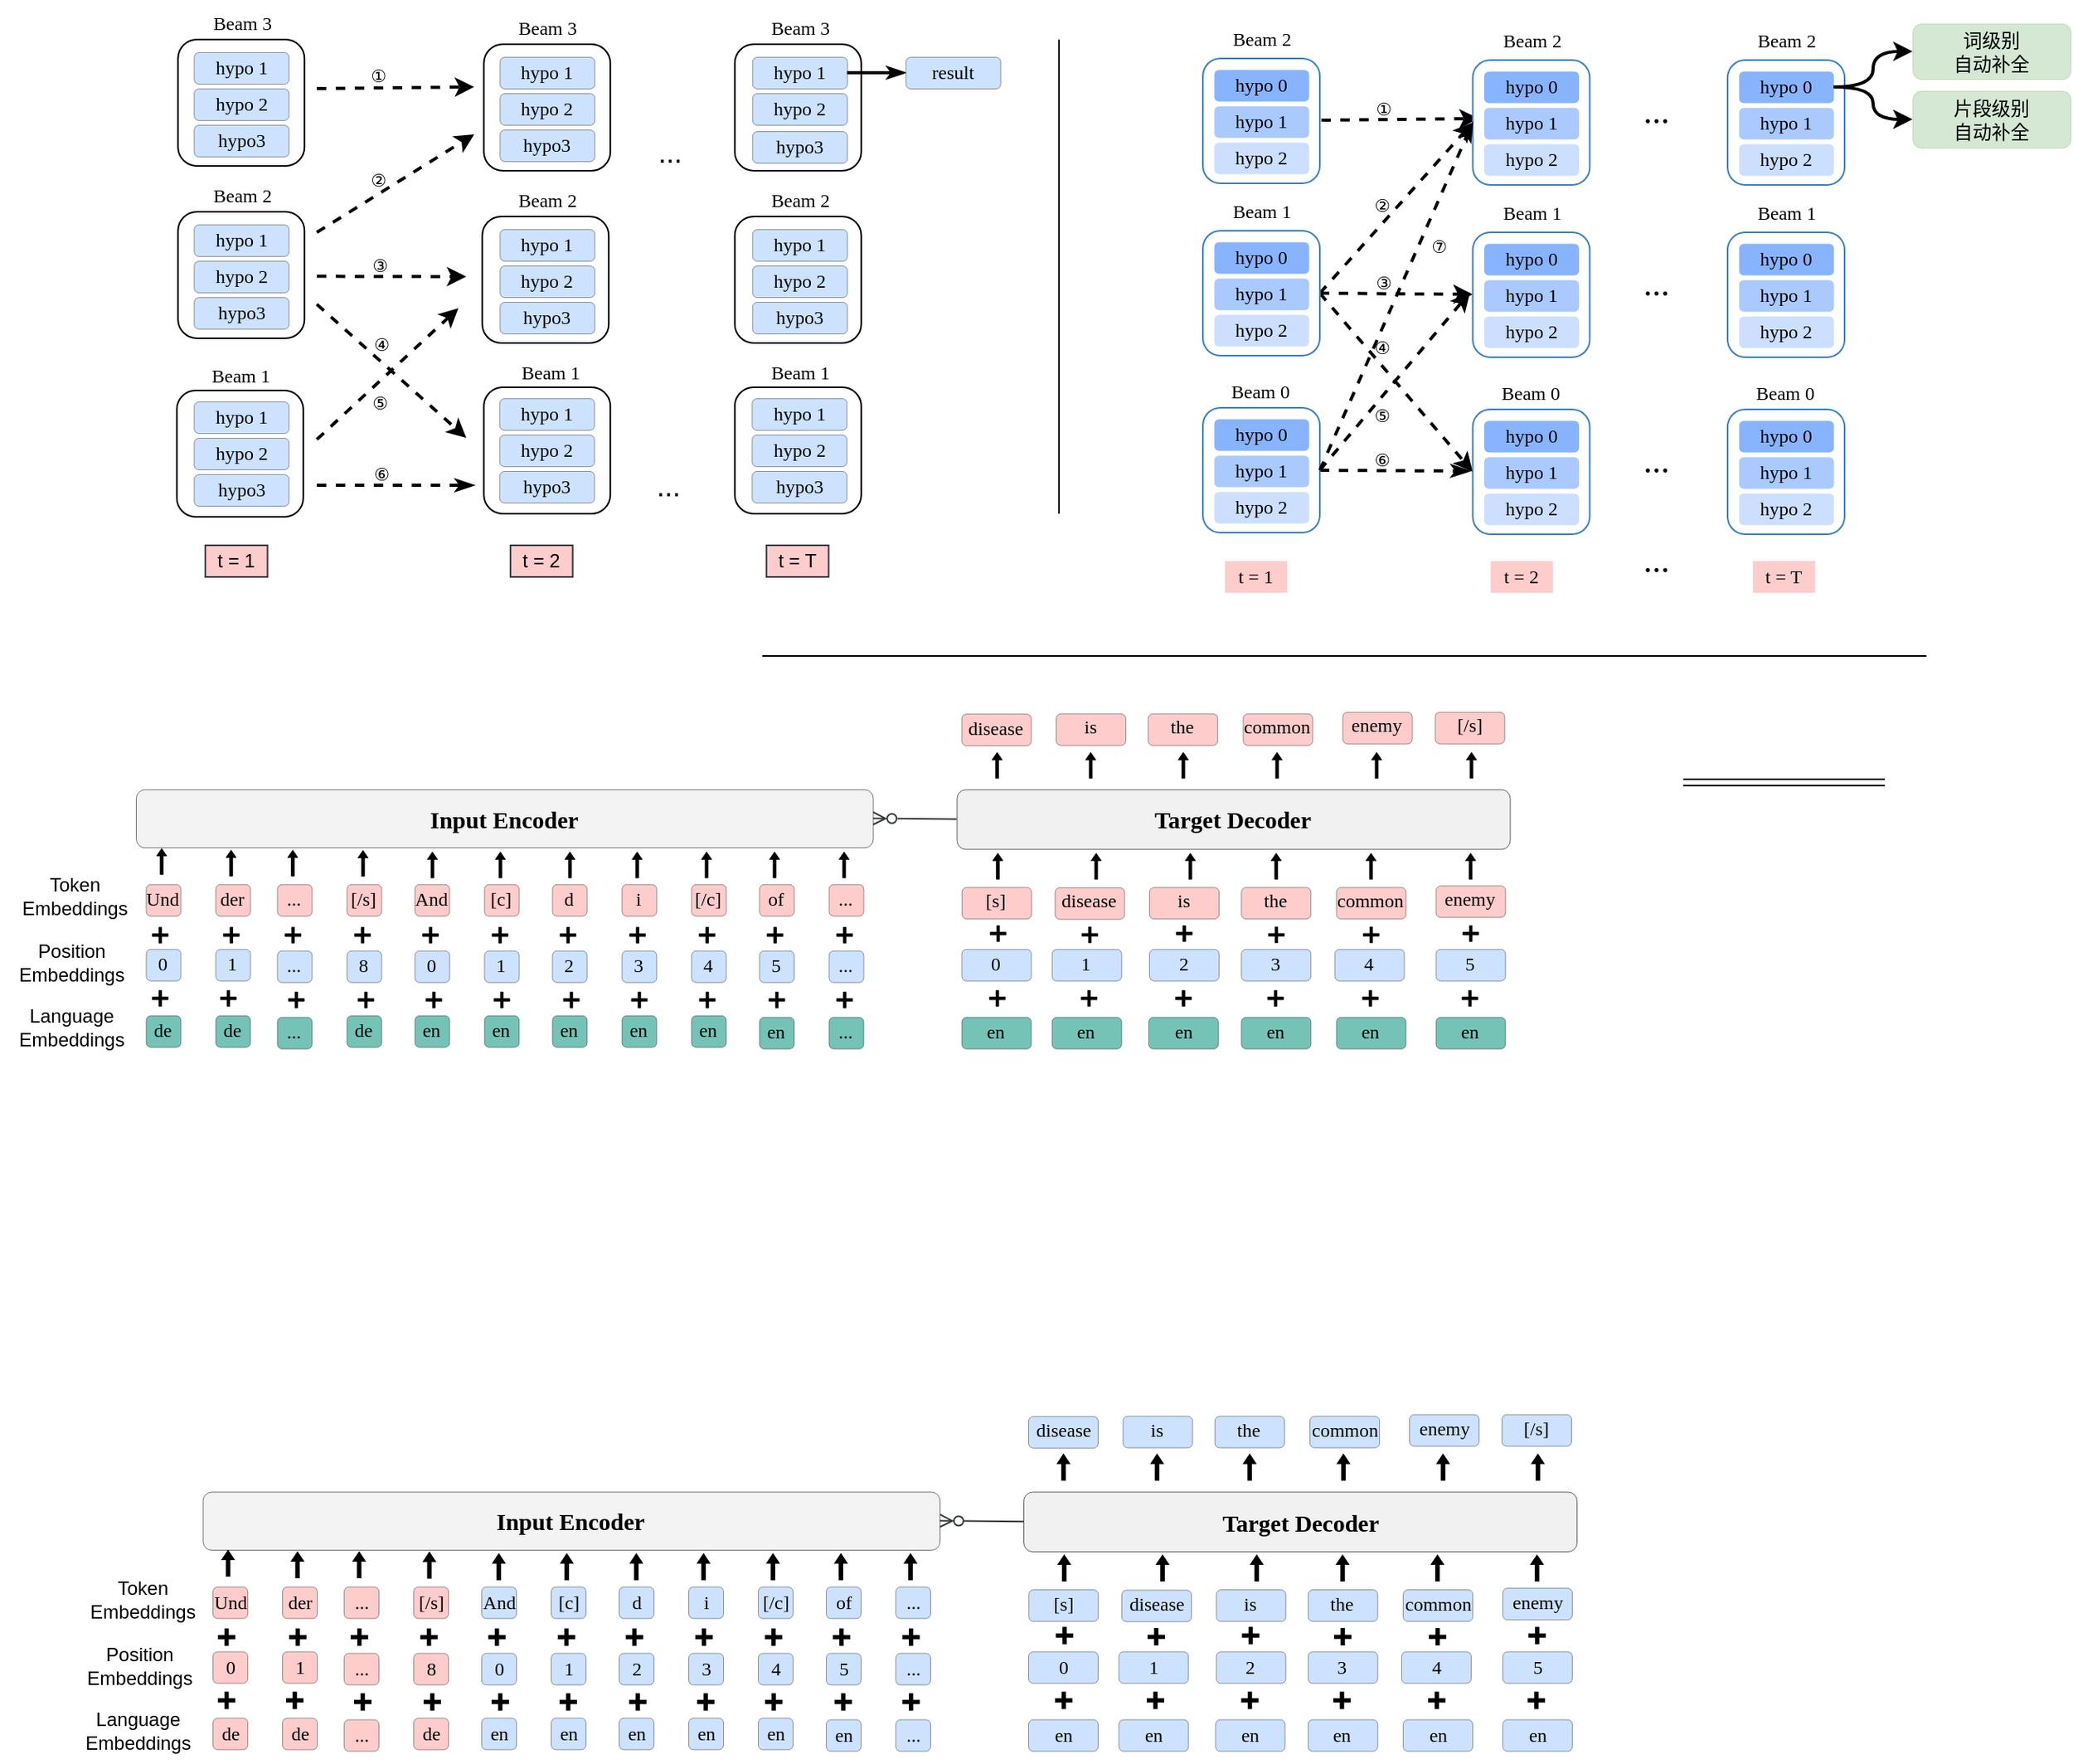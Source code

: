 <mxfile version="22.1.3" type="github">
  <diagram id="ADD6Pf1-iYHw3PYcDzVL" name="第 1 页">
    <mxGraphModel dx="2633" dy="-634" grid="1" gridSize="10" guides="1" tooltips="1" connect="1" arrows="1" fold="1" page="1" pageScale="1" pageWidth="827" pageHeight="1169" math="1" shadow="0">
      <root>
        <mxCell id="0" />
        <mxCell id="1" parent="0" />
        <mxCell id="pCGolmidNcYzlRykDUOS-10" value="" style="rounded=1;whiteSpace=wrap;html=1;" parent="1" vertex="1">
          <mxGeometry x="-1368.12" y="1522" width="80" height="80" as="geometry" />
        </mxCell>
        <mxCell id="pCGolmidNcYzlRykDUOS-9" value="" style="rounded=1;whiteSpace=wrap;html=1;" parent="1" vertex="1">
          <mxGeometry x="-1367.37" y="1409" width="80" height="80" as="geometry" />
        </mxCell>
        <mxCell id="jL-DoHjZgoJ6Cv4gA63--133" style="rounded=0;orthogonalLoop=1;jettySize=auto;html=1;entryX=1;entryY=0.5;entryDx=0;entryDy=0;fontFamily=Times New Roman;fontSize=10;fontColor=#000000;endArrow=ERzeroToMany;endFill=0;fillColor=#eeeeee;strokeColor=#36393d;exitX=0;exitY=0.5;exitDx=0;exitDy=0;" parent="1" source="jL-DoHjZgoJ6Cv4gA63--70" target="jL-DoHjZgoJ6Cv4gA63--115" edge="1">
          <mxGeometry relative="1" as="geometry">
            <mxPoint x="-987.75" y="1844.37" as="sourcePoint" />
          </mxGeometry>
        </mxCell>
        <mxCell id="lNjEDPmtAGZLamaPp14r-78" value="&lt;font style=&quot;font-size: 12px;&quot;&gt;Und&lt;/font&gt;" style="rounded=1;whiteSpace=wrap;html=1;fontFamily=Times New Roman;fontSize=2;strokeColor=#000000;rotation=0;container=0;fillColor=#FECCCB;strokeWidth=0.2;" parent="1" vertex="1">
          <mxGeometry x="-1387.75" y="1834.37" width="22" height="20" as="geometry" />
        </mxCell>
        <mxCell id="lNjEDPmtAGZLamaPp14r-79" value="&lt;font style=&quot;font-size: 12px;&quot;&gt;der&lt;/font&gt;" style="rounded=1;whiteSpace=wrap;html=1;fontFamily=Times New Roman;fontSize=2;strokeColor=#000000;rotation=0;container=0;fillColor=#FECCCB;strokeWidth=0.2;" parent="1" vertex="1">
          <mxGeometry x="-1343.75" y="1834.37" width="22" height="20" as="geometry" />
        </mxCell>
        <mxCell id="lNjEDPmtAGZLamaPp14r-81" value="&lt;font style=&quot;font-size: 12px;&quot;&gt;[/s]&lt;/font&gt;" style="rounded=1;whiteSpace=wrap;html=1;fontFamily=Times New Roman;fontSize=2;strokeColor=#000000;rotation=0;container=0;fillColor=#FECCCB;strokeWidth=0.2;" parent="1" vertex="1">
          <mxGeometry x="-1260.75" y="1834.37" width="22" height="20" as="geometry" />
        </mxCell>
        <mxCell id="lNjEDPmtAGZLamaPp14r-86" value="&lt;font style=&quot;font-size: 12px;&quot;&gt;And&lt;/font&gt;" style="rounded=1;whiteSpace=wrap;html=1;fontFamily=Times New Roman;fontSize=2;strokeColor=#000000;rotation=0;container=0;fillColor=#FECCCB;strokeWidth=0.2;" parent="1" vertex="1">
          <mxGeometry x="-1217.75" y="1834.37" width="22" height="20" as="geometry" />
        </mxCell>
        <mxCell id="lNjEDPmtAGZLamaPp14r-87" value="&lt;font style=&quot;font-size: 12px;&quot;&gt;[c]&lt;br&gt;&lt;/font&gt;" style="rounded=1;whiteSpace=wrap;html=1;fontFamily=Times New Roman;fontSize=2;strokeColor=#000000;rotation=0;container=0;fillColor=#FECCCB;strokeWidth=0.2;" parent="1" vertex="1">
          <mxGeometry x="-1173.75" y="1834.37" width="22" height="20" as="geometry" />
        </mxCell>
        <mxCell id="lNjEDPmtAGZLamaPp14r-88" value="&lt;font style=&quot;font-size: 12px;&quot;&gt;[/c]&lt;/font&gt;" style="rounded=1;whiteSpace=wrap;html=1;fontFamily=Times New Roman;fontSize=2;strokeColor=#000000;rotation=0;container=0;fillColor=#FECCCB;strokeWidth=0.2;" parent="1" vertex="1">
          <mxGeometry x="-1042.75" y="1834.37" width="22" height="20" as="geometry" />
        </mxCell>
        <mxCell id="lNjEDPmtAGZLamaPp14r-89" value="&lt;font style=&quot;font-size: 12px;&quot;&gt;d&lt;/font&gt;" style="rounded=1;whiteSpace=wrap;html=1;fontFamily=Times New Roman;fontSize=2;strokeColor=#000000;rotation=0;container=0;fillColor=#FECCCB;strokeWidth=0.2;" parent="1" vertex="1">
          <mxGeometry x="-1130.75" y="1834.37" width="22" height="20" as="geometry" />
        </mxCell>
        <mxCell id="lNjEDPmtAGZLamaPp14r-90" value="&lt;font style=&quot;font-size: 12px;&quot;&gt;i&lt;br&gt;&lt;/font&gt;" style="rounded=1;whiteSpace=wrap;html=1;fontFamily=Times New Roman;fontSize=2;strokeColor=#000000;rotation=0;container=0;fillColor=#FECCCB;strokeWidth=0.2;" parent="1" vertex="1">
          <mxGeometry x="-1086.75" y="1834.37" width="22" height="20" as="geometry" />
        </mxCell>
        <mxCell id="lNjEDPmtAGZLamaPp14r-91" value="&lt;font style=&quot;font-size: 12px;&quot;&gt;of&lt;br&gt;&lt;/font&gt;" style="rounded=1;whiteSpace=wrap;html=1;fontFamily=Times New Roman;fontSize=2;strokeColor=#000000;rotation=0;container=0;fillColor=#FECCCB;strokeWidth=0.2;" parent="1" vertex="1">
          <mxGeometry x="-999.75" y="1834.37" width="22" height="20" as="geometry" />
        </mxCell>
        <mxCell id="lNjEDPmtAGZLamaPp14r-92" value="&lt;font style=&quot;font-size: 12px;&quot;&gt;...&lt;/font&gt;" style="rounded=1;whiteSpace=wrap;html=1;fontFamily=Times New Roman;fontSize=2;strokeColor=#000000;rotation=0;container=0;fillColor=#FECCCB;strokeWidth=0.2;" parent="1" vertex="1">
          <mxGeometry x="-1304.75" y="1834.37" width="22" height="20" as="geometry" />
        </mxCell>
        <mxCell id="lNjEDPmtAGZLamaPp14r-93" value="&lt;font style=&quot;font-size: 12px;&quot;&gt;...&lt;br&gt;&lt;/font&gt;" style="rounded=1;whiteSpace=wrap;html=1;fontFamily=Times New Roman;fontSize=2;strokeColor=#000000;rotation=0;container=0;fillColor=#FECCCB;strokeWidth=0.2;" parent="1" vertex="1">
          <mxGeometry x="-955.75" y="1834.37" width="22" height="20" as="geometry" />
        </mxCell>
        <mxCell id="lNjEDPmtAGZLamaPp14r-94" value="&lt;span style=&quot;font-size: 12px;&quot;&gt;0&lt;/span&gt;" style="rounded=1;whiteSpace=wrap;html=1;fontFamily=Times New Roman;fontSize=2;strokeColor=#000000;rotation=0;container=0;fillColor=#CCE2FF;strokeWidth=0.2;" parent="1" vertex="1">
          <mxGeometry x="-1387.75" y="1875.37" width="22" height="20" as="geometry" />
        </mxCell>
        <mxCell id="lNjEDPmtAGZLamaPp14r-95" value="&lt;font style=&quot;font-size: 12px;&quot;&gt;1&lt;/font&gt;" style="rounded=1;whiteSpace=wrap;html=1;fontFamily=Times New Roman;fontSize=2;strokeColor=#000000;rotation=0;container=0;fillColor=#CCE2FF;strokeWidth=0.2;" parent="1" vertex="1">
          <mxGeometry x="-1343.75" y="1875.37" width="22" height="20" as="geometry" />
        </mxCell>
        <mxCell id="lNjEDPmtAGZLamaPp14r-97" value="&lt;font style=&quot;font-size: 12px;&quot;&gt;8&lt;/font&gt;" style="rounded=1;whiteSpace=wrap;html=1;fontFamily=Times New Roman;fontSize=2;strokeColor=#000000;rotation=0;container=0;fillColor=#CCE2FF;strokeWidth=0.2;" parent="1" vertex="1">
          <mxGeometry x="-1260.75" y="1876.37" width="22" height="20" as="geometry" />
        </mxCell>
        <mxCell id="lNjEDPmtAGZLamaPp14r-98" value="&lt;font style=&quot;font-size: 12px;&quot;&gt;0&lt;/font&gt;" style="rounded=1;whiteSpace=wrap;html=1;fontFamily=Times New Roman;fontSize=2;strokeColor=#000000;rotation=0;container=0;fillColor=#CCE2FF;strokeWidth=0.2;" parent="1" vertex="1">
          <mxGeometry x="-1217.75" y="1876.37" width="22" height="20" as="geometry" />
        </mxCell>
        <mxCell id="lNjEDPmtAGZLamaPp14r-99" value="&lt;font style=&quot;font-size: 12px;&quot;&gt;1&lt;/font&gt;" style="rounded=1;whiteSpace=wrap;html=1;fontFamily=Times New Roman;fontSize=2;strokeColor=#000000;rotation=0;container=0;fillColor=#CCE2FF;strokeWidth=0.2;" parent="1" vertex="1">
          <mxGeometry x="-1173.75" y="1876.37" width="22" height="20" as="geometry" />
        </mxCell>
        <mxCell id="lNjEDPmtAGZLamaPp14r-100" value="&lt;font style=&quot;font-size: 12px;&quot;&gt;4&lt;/font&gt;" style="rounded=1;whiteSpace=wrap;html=1;fontFamily=Times New Roman;fontSize=2;strokeColor=#000000;rotation=0;container=0;fillColor=#CCE2FF;strokeWidth=0.2;" parent="1" vertex="1">
          <mxGeometry x="-1042.75" y="1876.37" width="22" height="20" as="geometry" />
        </mxCell>
        <mxCell id="lNjEDPmtAGZLamaPp14r-101" value="&lt;font style=&quot;font-size: 12px;&quot;&gt;2&lt;/font&gt;" style="rounded=1;whiteSpace=wrap;html=1;fontFamily=Times New Roman;fontSize=2;strokeColor=#000000;rotation=0;container=0;fillColor=#CCE2FF;strokeWidth=0.2;" parent="1" vertex="1">
          <mxGeometry x="-1130.75" y="1876.37" width="22" height="20" as="geometry" />
        </mxCell>
        <mxCell id="lNjEDPmtAGZLamaPp14r-102" value="&lt;font style=&quot;font-size: 12px;&quot;&gt;3&lt;br&gt;&lt;/font&gt;" style="rounded=1;whiteSpace=wrap;html=1;fontFamily=Times New Roman;fontSize=2;strokeColor=#000000;rotation=0;container=0;fillColor=#CCE2FF;strokeWidth=0.2;" parent="1" vertex="1">
          <mxGeometry x="-1086.75" y="1876.37" width="22" height="20" as="geometry" />
        </mxCell>
        <mxCell id="lNjEDPmtAGZLamaPp14r-103" value="&lt;font style=&quot;font-size: 12px;&quot;&gt;5&lt;br&gt;&lt;/font&gt;" style="rounded=1;whiteSpace=wrap;html=1;fontFamily=Times New Roman;fontSize=2;strokeColor=#000000;rotation=0;container=0;fillColor=#CCE2FF;strokeWidth=0.2;" parent="1" vertex="1">
          <mxGeometry x="-999.75" y="1876.37" width="22" height="20" as="geometry" />
        </mxCell>
        <mxCell id="lNjEDPmtAGZLamaPp14r-104" value="&lt;font style=&quot;font-size: 12px;&quot;&gt;...&lt;/font&gt;" style="rounded=1;whiteSpace=wrap;html=1;fontFamily=Times New Roman;fontSize=2;strokeColor=#000000;rotation=0;container=0;fillColor=#CCE2FF;strokeWidth=0.2;" parent="1" vertex="1">
          <mxGeometry x="-1304.75" y="1876.37" width="22" height="20" as="geometry" />
        </mxCell>
        <mxCell id="lNjEDPmtAGZLamaPp14r-105" value="&lt;font style=&quot;font-size: 12px;&quot;&gt;...&lt;br&gt;&lt;/font&gt;" style="rounded=1;whiteSpace=wrap;html=1;fontFamily=Times New Roman;fontSize=2;strokeColor=#000000;rotation=0;container=0;fillColor=#CCE2FF;strokeWidth=0.2;" parent="1" vertex="1">
          <mxGeometry x="-955.75" y="1876.37" width="22" height="20" as="geometry" />
        </mxCell>
        <mxCell id="lNjEDPmtAGZLamaPp14r-106" value="&lt;span style=&quot;font-size: 12px;&quot;&gt;de&lt;/span&gt;" style="rounded=1;whiteSpace=wrap;html=1;fontFamily=Times New Roman;fontSize=2;strokeColor=#000000;rotation=0;container=0;strokeWidth=0.2;fillColor=#75c3b7;shadow=0;glass=0;" parent="1" vertex="1">
          <mxGeometry x="-1387.75" y="1917.37" width="22" height="20" as="geometry" />
        </mxCell>
        <mxCell id="lNjEDPmtAGZLamaPp14r-107" value="&lt;font style=&quot;font-size: 12px;&quot;&gt;de&lt;/font&gt;" style="rounded=1;whiteSpace=wrap;html=1;fontFamily=Times New Roman;fontSize=2;strokeColor=#000000;rotation=0;container=0;strokeWidth=0.2;fillColor=#75c3b7;shadow=0;glass=0;" parent="1" vertex="1">
          <mxGeometry x="-1343.75" y="1917.37" width="22" height="20" as="geometry" />
        </mxCell>
        <mxCell id="lNjEDPmtAGZLamaPp14r-109" value="&lt;font style=&quot;font-size: 12px;&quot;&gt;de&lt;/font&gt;" style="rounded=1;whiteSpace=wrap;html=1;fontFamily=Times New Roman;fontSize=2;strokeColor=#000000;rotation=0;container=0;strokeWidth=0.2;fillColor=#75c3b7;shadow=0;glass=0;" parent="1" vertex="1">
          <mxGeometry x="-1260.75" y="1917.37" width="22" height="20" as="geometry" />
        </mxCell>
        <mxCell id="lNjEDPmtAGZLamaPp14r-110" value="&lt;font style=&quot;font-size: 12px;&quot;&gt;en&lt;/font&gt;" style="rounded=1;whiteSpace=wrap;html=1;fontFamily=Times New Roman;fontSize=2;strokeColor=#000000;rotation=0;container=0;strokeWidth=0.2;fillColor=#75c3b7;shadow=0;glass=0;" parent="1" vertex="1">
          <mxGeometry x="-1217.75" y="1917.37" width="22" height="20" as="geometry" />
        </mxCell>
        <mxCell id="lNjEDPmtAGZLamaPp14r-111" value="&lt;font style=&quot;font-size: 12px;&quot;&gt;en&lt;/font&gt;" style="rounded=1;whiteSpace=wrap;html=1;fontFamily=Times New Roman;fontSize=2;strokeColor=#000000;rotation=0;container=0;strokeWidth=0.2;fillColor=#75c3b7;shadow=0;glass=0;" parent="1" vertex="1">
          <mxGeometry x="-1173.75" y="1917.37" width="22" height="20" as="geometry" />
        </mxCell>
        <mxCell id="lNjEDPmtAGZLamaPp14r-112" value="&lt;font style=&quot;font-size: 12px;&quot;&gt;en&lt;/font&gt;" style="rounded=1;whiteSpace=wrap;html=1;fontFamily=Times New Roman;fontSize=2;strokeColor=#000000;rotation=0;container=0;strokeWidth=0.2;fillColor=#75c3b7;shadow=0;glass=0;" parent="1" vertex="1">
          <mxGeometry x="-1042.75" y="1917.37" width="22" height="20" as="geometry" />
        </mxCell>
        <mxCell id="lNjEDPmtAGZLamaPp14r-113" value="&lt;font style=&quot;font-size: 12px;&quot;&gt;en&lt;/font&gt;" style="rounded=1;whiteSpace=wrap;html=1;fontFamily=Times New Roman;fontSize=2;strokeColor=#000000;rotation=0;container=0;strokeWidth=0.2;fillColor=#75c3b7;shadow=0;glass=0;" parent="1" vertex="1">
          <mxGeometry x="-1130.75" y="1917.37" width="22" height="20" as="geometry" />
        </mxCell>
        <mxCell id="lNjEDPmtAGZLamaPp14r-114" value="&lt;font style=&quot;font-size: 12px;&quot;&gt;en&lt;br&gt;&lt;/font&gt;" style="rounded=1;whiteSpace=wrap;html=1;fontFamily=Times New Roman;fontSize=2;strokeColor=#000000;rotation=0;container=0;strokeWidth=0.2;fillColor=#75c3b7;shadow=0;glass=0;" parent="1" vertex="1">
          <mxGeometry x="-1086.75" y="1917.37" width="22" height="20" as="geometry" />
        </mxCell>
        <mxCell id="lNjEDPmtAGZLamaPp14r-115" value="&lt;font style=&quot;font-size: 12px;&quot;&gt;en&lt;br&gt;&lt;/font&gt;" style="rounded=1;whiteSpace=wrap;html=1;fontFamily=Times New Roman;fontSize=2;strokeColor=#000000;rotation=0;container=0;strokeWidth=0.2;fillColor=#75c3b7;shadow=0;glass=0;" parent="1" vertex="1">
          <mxGeometry x="-999.75" y="1918.37" width="22" height="20" as="geometry" />
        </mxCell>
        <mxCell id="lNjEDPmtAGZLamaPp14r-116" value="&lt;span style=&quot;font-size: 12px;&quot;&gt;...&lt;/span&gt;" style="rounded=1;whiteSpace=wrap;html=1;fontFamily=Times New Roman;fontSize=2;strokeColor=#000000;rotation=0;container=0;strokeWidth=0.2;fillColor=#75c3b7;shadow=0;glass=0;" parent="1" vertex="1">
          <mxGeometry x="-1304.75" y="1918.37" width="22" height="20" as="geometry" />
        </mxCell>
        <mxCell id="lNjEDPmtAGZLamaPp14r-117" value="&lt;font style=&quot;font-size: 12px;&quot;&gt;...&lt;br&gt;&lt;/font&gt;" style="rounded=1;whiteSpace=wrap;html=1;fontFamily=Times New Roman;fontSize=2;strokeColor=#000000;rotation=0;container=0;strokeWidth=0.2;fillColor=#75c3b7;shadow=0;glass=0;" parent="1" vertex="1">
          <mxGeometry x="-955.75" y="1918.37" width="22" height="20" as="geometry" />
        </mxCell>
        <mxCell id="jL-DoHjZgoJ6Cv4gA63--115" value="&lt;b&gt;Input Encoder&lt;/b&gt;" style="rounded=1;whiteSpace=wrap;html=1;fontSize=15;fillColor=#eeeeee;strokeColor=#36393d;strokeWidth=0.5;fillStyle=auto;fontFamily=Times New Roman;opacity=70;" parent="1" vertex="1">
          <mxGeometry x="-1394" y="1774.37" width="466.25" height="36.75" as="geometry" />
        </mxCell>
        <mxCell id="jL-DoHjZgoJ6Cv4gA63--70" value="&lt;b&gt;Target Decoder&lt;/b&gt;" style="rounded=1;whiteSpace=wrap;html=1;fontSize=15;fillColor=#eeeeee;strokeColor=#36393d;strokeWidth=0.5;fillStyle=auto;fontFamily=Times New Roman;opacity=80;" parent="1" vertex="1">
          <mxGeometry x="-874.75" y="1774.37" width="350" height="37.75" as="geometry" />
        </mxCell>
        <mxCell id="lNjEDPmtAGZLamaPp14r-118" value="Token&lt;br&gt;Embeddings" style="text;html=1;align=center;verticalAlign=middle;resizable=0;points=[];autosize=1;strokeColor=none;fillColor=none;" parent="1" vertex="1">
          <mxGeometry x="-1477.75" y="1822.19" width="90" height="40" as="geometry" />
        </mxCell>
        <mxCell id="lNjEDPmtAGZLamaPp14r-119" value="Position&lt;br&gt;Embeddings" style="text;html=1;align=center;verticalAlign=middle;resizable=0;points=[];autosize=1;strokeColor=none;fillColor=none;" parent="1" vertex="1">
          <mxGeometry x="-1479.75" y="1864.37" width="90" height="40" as="geometry" />
        </mxCell>
        <mxCell id="lNjEDPmtAGZLamaPp14r-120" value="Language&lt;br&gt;Embeddings" style="text;html=1;align=center;verticalAlign=middle;resizable=0;points=[];autosize=1;strokeColor=none;fillColor=none;" parent="1" vertex="1">
          <mxGeometry x="-1480" y="1905.37" width="90" height="40" as="geometry" />
        </mxCell>
        <mxCell id="lNjEDPmtAGZLamaPp14r-121" value="" style="shape=cross;whiteSpace=wrap;html=1;size=0.172;fillColor=#000000;strokeColor=#000000;strokeWidth=0.4;" parent="1" vertex="1">
          <mxGeometry x="-1383.88" y="1861.37" width="10" height="10" as="geometry" />
        </mxCell>
        <mxCell id="lNjEDPmtAGZLamaPp14r-122" value="" style="shape=cross;whiteSpace=wrap;html=1;size=0.172;fillColor=#000000;strokeColor=#000000;strokeWidth=0.4;" parent="1" vertex="1">
          <mxGeometry x="-1383.88" y="1901.37" width="10" height="10" as="geometry" />
        </mxCell>
        <mxCell id="lNjEDPmtAGZLamaPp14r-127" value="" style="shape=cross;whiteSpace=wrap;html=1;size=0.172;fillColor=#000000;strokeColor=#000000;strokeWidth=0.4;" parent="1" vertex="1">
          <mxGeometry x="-1338.87" y="1861.37" width="10" height="10" as="geometry" />
        </mxCell>
        <mxCell id="lNjEDPmtAGZLamaPp14r-128" value="" style="shape=cross;whiteSpace=wrap;html=1;size=0.172;fillColor=#000000;strokeColor=#000000;strokeWidth=0.4;" parent="1" vertex="1">
          <mxGeometry x="-1340.75" y="1901.37" width="10" height="10" as="geometry" />
        </mxCell>
        <mxCell id="lNjEDPmtAGZLamaPp14r-131" value="" style="shape=cross;whiteSpace=wrap;html=1;size=0.172;fillColor=#000000;strokeColor=#000000;strokeWidth=0.4;" parent="1" vertex="1">
          <mxGeometry x="-1299.87" y="1861.37" width="10" height="10" as="geometry" />
        </mxCell>
        <mxCell id="lNjEDPmtAGZLamaPp14r-132" value="" style="shape=cross;whiteSpace=wrap;html=1;size=0.172;fillColor=#000000;strokeColor=#000000;strokeWidth=0.4;" parent="1" vertex="1">
          <mxGeometry x="-1297.75" y="1902.37" width="10" height="10" as="geometry" />
        </mxCell>
        <mxCell id="lNjEDPmtAGZLamaPp14r-133" value="" style="shape=cross;whiteSpace=wrap;html=1;size=0.172;fillColor=#000000;strokeColor=#000000;strokeWidth=0.4;" parent="1" vertex="1">
          <mxGeometry x="-1255.87" y="1861.37" width="10" height="10" as="geometry" />
        </mxCell>
        <mxCell id="lNjEDPmtAGZLamaPp14r-134" value="" style="shape=cross;whiteSpace=wrap;html=1;size=0.172;fillColor=#000000;strokeColor=#000000;strokeWidth=0.4;" parent="1" vertex="1">
          <mxGeometry x="-1253.75" y="1902.37" width="10" height="10" as="geometry" />
        </mxCell>
        <mxCell id="lNjEDPmtAGZLamaPp14r-135" value="" style="shape=cross;whiteSpace=wrap;html=1;size=0.172;fillColor=#000000;strokeColor=#000000;strokeWidth=0.4;" parent="1" vertex="1">
          <mxGeometry x="-1212.87" y="1861.37" width="10" height="10" as="geometry" />
        </mxCell>
        <mxCell id="lNjEDPmtAGZLamaPp14r-136" value="" style="shape=cross;whiteSpace=wrap;html=1;size=0.172;fillColor=#000000;strokeColor=#000000;strokeWidth=0.4;" parent="1" vertex="1">
          <mxGeometry x="-1210.75" y="1902.37" width="10" height="10" as="geometry" />
        </mxCell>
        <mxCell id="lNjEDPmtAGZLamaPp14r-137" value="" style="shape=cross;whiteSpace=wrap;html=1;size=0.172;fillColor=#000000;strokeColor=#000000;strokeWidth=0.4;" parent="1" vertex="1">
          <mxGeometry x="-1168.87" y="1861.37" width="10" height="10" as="geometry" />
        </mxCell>
        <mxCell id="lNjEDPmtAGZLamaPp14r-138" value="" style="shape=cross;whiteSpace=wrap;html=1;size=0.172;fillColor=#000000;strokeColor=#000000;strokeWidth=0.4;" parent="1" vertex="1">
          <mxGeometry x="-1167.75" y="1902.37" width="10" height="10" as="geometry" />
        </mxCell>
        <mxCell id="lNjEDPmtAGZLamaPp14r-141" value="" style="shape=cross;whiteSpace=wrap;html=1;size=0.172;fillColor=#000000;strokeColor=#000000;strokeWidth=0.4;" parent="1" vertex="1">
          <mxGeometry x="-1125.87" y="1861.37" width="10" height="10" as="geometry" />
        </mxCell>
        <mxCell id="lNjEDPmtAGZLamaPp14r-142" value="" style="shape=cross;whiteSpace=wrap;html=1;size=0.172;fillColor=#000000;strokeColor=#000000;strokeWidth=0.4;" parent="1" vertex="1">
          <mxGeometry x="-1123.75" y="1902.37" width="10" height="10" as="geometry" />
        </mxCell>
        <mxCell id="lNjEDPmtAGZLamaPp14r-143" value="" style="shape=cross;whiteSpace=wrap;html=1;size=0.172;fillColor=#000000;strokeColor=#000000;strokeWidth=0.4;" parent="1" vertex="1">
          <mxGeometry x="-1081.87" y="1861.37" width="10" height="10" as="geometry" />
        </mxCell>
        <mxCell id="lNjEDPmtAGZLamaPp14r-144" value="" style="shape=cross;whiteSpace=wrap;html=1;size=0.172;fillColor=#000000;strokeColor=#000000;strokeWidth=0.4;" parent="1" vertex="1">
          <mxGeometry x="-1080.75" y="1902.37" width="10" height="10" as="geometry" />
        </mxCell>
        <mxCell id="lNjEDPmtAGZLamaPp14r-145" value="" style="shape=cross;whiteSpace=wrap;html=1;size=0.172;fillColor=#000000;strokeColor=#000000;strokeWidth=0.4;" parent="1" vertex="1">
          <mxGeometry x="-1037.87" y="1861.37" width="10" height="10" as="geometry" />
        </mxCell>
        <mxCell id="lNjEDPmtAGZLamaPp14r-146" value="" style="shape=cross;whiteSpace=wrap;html=1;size=0.172;fillColor=#000000;strokeColor=#000000;strokeWidth=0.4;" parent="1" vertex="1">
          <mxGeometry x="-1037.75" y="1902.37" width="10" height="10" as="geometry" />
        </mxCell>
        <mxCell id="lNjEDPmtAGZLamaPp14r-149" value="" style="shape=cross;whiteSpace=wrap;html=1;size=0.172;fillColor=#000000;strokeColor=#000000;strokeWidth=0.4;" parent="1" vertex="1">
          <mxGeometry x="-994.87" y="1861.37" width="10" height="10" as="geometry" />
        </mxCell>
        <mxCell id="lNjEDPmtAGZLamaPp14r-150" value="" style="shape=cross;whiteSpace=wrap;html=1;size=0.172;fillColor=#000000;strokeColor=#000000;strokeWidth=0.4;" parent="1" vertex="1">
          <mxGeometry x="-993.75" y="1902.37" width="10" height="10" as="geometry" />
        </mxCell>
        <mxCell id="lNjEDPmtAGZLamaPp14r-151" value="" style="shape=cross;whiteSpace=wrap;html=1;size=0.172;fillColor=#000000;strokeColor=#000000;strokeWidth=0.4;" parent="1" vertex="1">
          <mxGeometry x="-950.87" y="1861.37" width="10" height="10" as="geometry" />
        </mxCell>
        <mxCell id="lNjEDPmtAGZLamaPp14r-152" value="" style="shape=cross;whiteSpace=wrap;html=1;size=0.172;fillColor=#000000;strokeColor=#000000;strokeWidth=0.4;" parent="1" vertex="1">
          <mxGeometry x="-950.87" y="1902.37" width="10" height="10" as="geometry" />
        </mxCell>
        <mxCell id="lNjEDPmtAGZLamaPp14r-257" value="&lt;font style=&quot;font-size: 12px;&quot;&gt;the&lt;/font&gt;" style="rounded=1;whiteSpace=wrap;html=1;fontFamily=Times New Roman;fontSize=2;strokeColor=#000000;rotation=0;container=0;align=center;verticalAlign=middle;horizontal=1;spacingTop=-2;fillColor=#FECCCB;strokeWidth=0.2;" parent="1" vertex="1">
          <mxGeometry x="-694.87" y="1836.19" width="44" height="20" as="geometry" />
        </mxCell>
        <mxCell id="lNjEDPmtAGZLamaPp14r-266" value="&lt;span style=&quot;font-size: 12px;&quot;&gt;0&lt;/span&gt;" style="rounded=1;whiteSpace=wrap;html=1;fontFamily=Times New Roman;fontSize=2;strokeColor=#000000;rotation=0;container=0;fillColor=#CCE2FF;strokeWidth=0.2;" parent="1" vertex="1">
          <mxGeometry x="-871.75" y="1875.37" width="44" height="20" as="geometry" />
        </mxCell>
        <mxCell id="lNjEDPmtAGZLamaPp14r-267" value="&lt;font style=&quot;font-size: 12px;&quot;&gt;1&lt;/font&gt;" style="rounded=1;whiteSpace=wrap;html=1;fontFamily=Times New Roman;fontSize=2;strokeColor=#000000;rotation=0;container=0;fillColor=#CCE2FF;strokeWidth=0.2;" parent="1" vertex="1">
          <mxGeometry x="-814.62" y="1875.37" width="44" height="20" as="geometry" />
        </mxCell>
        <mxCell id="lNjEDPmtAGZLamaPp14r-268" value="&lt;font style=&quot;font-size: 12px;&quot;&gt;2&lt;/font&gt;" style="rounded=1;whiteSpace=wrap;html=1;fontFamily=Times New Roman;fontSize=2;strokeColor=#000000;rotation=0;container=0;fillColor=#CCE2FF;strokeWidth=0.2;" parent="1" vertex="1">
          <mxGeometry x="-753" y="1875.37" width="44" height="20" as="geometry" />
        </mxCell>
        <mxCell id="lNjEDPmtAGZLamaPp14r-269" value="&lt;font style=&quot;font-size: 12px;&quot;&gt;4&lt;/font&gt;" style="rounded=1;whiteSpace=wrap;html=1;fontFamily=Times New Roman;fontSize=2;strokeColor=#000000;rotation=0;container=0;fillColor=#CCE2FF;strokeWidth=0.2;" parent="1" vertex="1">
          <mxGeometry x="-635.75" y="1875.37" width="44" height="20" as="geometry" />
        </mxCell>
        <mxCell id="lNjEDPmtAGZLamaPp14r-270" value="&lt;font style=&quot;font-size: 12px;&quot;&gt;5&lt;/font&gt;" style="rounded=1;whiteSpace=wrap;html=1;fontFamily=Times New Roman;fontSize=2;strokeColor=#000000;rotation=0;container=0;fillColor=#CCE2FF;strokeWidth=0.2;" parent="1" vertex="1">
          <mxGeometry x="-571.75" y="1875.37" width="44" height="20" as="geometry" />
        </mxCell>
        <mxCell id="lNjEDPmtAGZLamaPp14r-276" value="&lt;font style=&quot;font-size: 12px;&quot;&gt;3&lt;/font&gt;" style="rounded=1;whiteSpace=wrap;html=1;fontFamily=Times New Roman;fontSize=2;strokeColor=#000000;rotation=0;container=0;fillColor=#CCE2FF;strokeWidth=0.2;" parent="1" vertex="1">
          <mxGeometry x="-694.87" y="1875.37" width="44" height="20" as="geometry" />
        </mxCell>
        <mxCell id="lNjEDPmtAGZLamaPp14r-278" value="&lt;span style=&quot;font-size: 12px;&quot;&gt;en&lt;/span&gt;" style="rounded=1;whiteSpace=wrap;html=1;fontFamily=Times New Roman;fontSize=2;strokeColor=#000000;rotation=0;container=0;strokeWidth=0.2;fillColor=#75c3b7;shadow=0;glass=0;" parent="1" vertex="1">
          <mxGeometry x="-871.75" y="1918.37" width="44" height="20" as="geometry" />
        </mxCell>
        <mxCell id="lNjEDPmtAGZLamaPp14r-279" value="&lt;font style=&quot;font-size: 12px;&quot;&gt;en&lt;/font&gt;" style="rounded=1;whiteSpace=wrap;html=1;fontFamily=Times New Roman;fontSize=2;strokeColor=#000000;rotation=0;container=0;strokeWidth=0.2;fillColor=#75c3b7;shadow=0;glass=0;" parent="1" vertex="1">
          <mxGeometry x="-814.62" y="1918.37" width="44" height="20" as="geometry" />
        </mxCell>
        <mxCell id="lNjEDPmtAGZLamaPp14r-280" value="&lt;font style=&quot;font-size: 12px;&quot;&gt;en&lt;/font&gt;" style="rounded=1;whiteSpace=wrap;html=1;fontFamily=Times New Roman;fontSize=2;strokeColor=#000000;rotation=0;container=0;strokeWidth=0.2;fillColor=#75c3b7;shadow=0;glass=0;" parent="1" vertex="1">
          <mxGeometry x="-753.5" y="1918.37" width="44" height="20" as="geometry" />
        </mxCell>
        <mxCell id="lNjEDPmtAGZLamaPp14r-281" value="&lt;font style=&quot;font-size: 12px;&quot;&gt;en&lt;/font&gt;" style="rounded=1;whiteSpace=wrap;html=1;fontFamily=Times New Roman;fontSize=2;strokeColor=#000000;rotation=0;container=0;strokeWidth=0.2;fillColor=#75c3b7;shadow=0;glass=0;" parent="1" vertex="1">
          <mxGeometry x="-634.74" y="1918.37" width="44" height="20" as="geometry" />
        </mxCell>
        <mxCell id="lNjEDPmtAGZLamaPp14r-282" value="&lt;font style=&quot;font-size: 12px;&quot;&gt;en&lt;/font&gt;" style="rounded=1;whiteSpace=wrap;html=1;fontFamily=Times New Roman;fontSize=2;strokeColor=#000000;rotation=0;container=0;strokeWidth=0.2;fillColor=#75c3b7;shadow=0;glass=0;" parent="1" vertex="1">
          <mxGeometry x="-571.75" y="1918.37" width="44" height="20" as="geometry" />
        </mxCell>
        <mxCell id="lNjEDPmtAGZLamaPp14r-288" value="&lt;span style=&quot;font-size: 12px;&quot;&gt;en&lt;/span&gt;" style="rounded=1;whiteSpace=wrap;html=1;fontFamily=Times New Roman;fontSize=2;strokeColor=#000000;rotation=0;container=0;strokeWidth=0.2;fillColor=#75c3b7;shadow=0;glass=0;" parent="1" vertex="1">
          <mxGeometry x="-694.87" y="1918.37" width="44" height="20" as="geometry" />
        </mxCell>
        <mxCell id="lNjEDPmtAGZLamaPp14r-290" value="" style="shape=cross;whiteSpace=wrap;html=1;size=0.172;fillColor=#000000;strokeColor=#000000;strokeWidth=0.4;" parent="1" vertex="1">
          <mxGeometry x="-853.75" y="1860.37" width="10" height="10" as="geometry" />
        </mxCell>
        <mxCell id="lNjEDPmtAGZLamaPp14r-292" value="" style="shape=cross;whiteSpace=wrap;html=1;size=0.172;fillColor=#000000;strokeColor=#000000;strokeWidth=0.4;" parent="1" vertex="1">
          <mxGeometry x="-795.75" y="1861.19" width="10" height="10" as="geometry" />
        </mxCell>
        <mxCell id="lNjEDPmtAGZLamaPp14r-294" value="" style="shape=cross;whiteSpace=wrap;html=1;size=0.172;fillColor=#000000;strokeColor=#000000;strokeWidth=0.4;" parent="1" vertex="1">
          <mxGeometry x="-736.0" y="1860.37" width="10" height="10" as="geometry" />
        </mxCell>
        <mxCell id="lNjEDPmtAGZLamaPp14r-296" value="" style="shape=cross;whiteSpace=wrap;html=1;size=0.172;fillColor=#000000;strokeColor=#000000;strokeWidth=0.4;" parent="1" vertex="1">
          <mxGeometry x="-677.74" y="1861.19" width="10" height="10" as="geometry" />
        </mxCell>
        <mxCell id="lNjEDPmtAGZLamaPp14r-298" value="" style="shape=cross;whiteSpace=wrap;html=1;size=0.172;fillColor=#000000;strokeColor=#000000;strokeWidth=0.4;" parent="1" vertex="1">
          <mxGeometry x="-617.74" y="1861.19" width="10" height="10" as="geometry" />
        </mxCell>
        <mxCell id="lNjEDPmtAGZLamaPp14r-300" value="" style="shape=cross;whiteSpace=wrap;html=1;size=0.172;fillColor=#000000;strokeColor=#000000;strokeWidth=0.4;" parent="1" vertex="1">
          <mxGeometry x="-554.75" y="1860.37" width="10" height="10" as="geometry" />
        </mxCell>
        <mxCell id="lNjEDPmtAGZLamaPp14r-320" value="" style="shape=flexArrow;endArrow=classic;html=1;rounded=0;width=1.875;endSize=1.439;endWidth=4.188;fillColor=#000000;strokeColor=#000000;strokeWidth=0.4;" parent="1" edge="1">
          <mxGeometry width="50" height="50" relative="1" as="geometry">
            <mxPoint x="-1377.95" y="1828.19" as="sourcePoint" />
            <mxPoint x="-1377.95" y="1811.37" as="targetPoint" />
          </mxGeometry>
        </mxCell>
        <mxCell id="lNjEDPmtAGZLamaPp14r-321" value="" style="shape=flexArrow;endArrow=classic;html=1;rounded=0;width=1.875;endSize=1.439;endWidth=4.188;fillColor=#000000;strokeColor=#000000;strokeWidth=0.4;" parent="1" edge="1">
          <mxGeometry width="50" height="50" relative="1" as="geometry">
            <mxPoint x="-1334.03" y="1829.19" as="sourcePoint" />
            <mxPoint x="-1334.03" y="1812.37" as="targetPoint" />
          </mxGeometry>
        </mxCell>
        <mxCell id="lNjEDPmtAGZLamaPp14r-323" value="" style="shape=flexArrow;endArrow=classic;html=1;rounded=0;width=1.875;endSize=1.439;endWidth=4.188;fillColor=#000000;strokeColor=#000000;strokeWidth=0.4;" parent="1" edge="1">
          <mxGeometry width="50" height="50" relative="1" as="geometry">
            <mxPoint x="-1295.03" y="1829.19" as="sourcePoint" />
            <mxPoint x="-1295.03" y="1812.37" as="targetPoint" />
          </mxGeometry>
        </mxCell>
        <mxCell id="lNjEDPmtAGZLamaPp14r-333" value="" style="shape=flexArrow;endArrow=classic;html=1;rounded=0;width=1.875;endSize=1.439;endWidth=4.188;fillColor=#000000;strokeColor=#000000;strokeWidth=0.4;" parent="1" edge="1">
          <mxGeometry width="50" height="50" relative="1" as="geometry">
            <mxPoint x="-1250.58" y="1829.37" as="sourcePoint" />
            <mxPoint x="-1250.58" y="1812.55" as="targetPoint" />
          </mxGeometry>
        </mxCell>
        <mxCell id="lNjEDPmtAGZLamaPp14r-334" value="" style="shape=flexArrow;endArrow=classic;html=1;rounded=0;width=1.875;endSize=1.439;endWidth=4.188;fillColor=#000000;strokeColor=#000000;strokeWidth=0.4;" parent="1" edge="1">
          <mxGeometry width="50" height="50" relative="1" as="geometry">
            <mxPoint x="-1206.66" y="1830.37" as="sourcePoint" />
            <mxPoint x="-1206.66" y="1813.55" as="targetPoint" />
          </mxGeometry>
        </mxCell>
        <mxCell id="lNjEDPmtAGZLamaPp14r-335" value="" style="shape=flexArrow;endArrow=classic;html=1;rounded=0;width=1.875;endSize=1.439;endWidth=4.188;fillColor=#000000;strokeColor=#000000;strokeWidth=0.4;" parent="1" edge="1">
          <mxGeometry width="50" height="50" relative="1" as="geometry">
            <mxPoint x="-1163.66" y="1830.37" as="sourcePoint" />
            <mxPoint x="-1163.66" y="1813.55" as="targetPoint" />
          </mxGeometry>
        </mxCell>
        <mxCell id="lNjEDPmtAGZLamaPp14r-336" value="" style="shape=flexArrow;endArrow=classic;html=1;rounded=0;width=1.875;endSize=1.439;endWidth=4.188;fillColor=#000000;strokeColor=#000000;strokeWidth=0.4;" parent="1" edge="1">
          <mxGeometry width="50" height="50" relative="1" as="geometry">
            <mxPoint x="-1119.66" y="1830.37" as="sourcePoint" />
            <mxPoint x="-1119.66" y="1813.55" as="targetPoint" />
          </mxGeometry>
        </mxCell>
        <mxCell id="lNjEDPmtAGZLamaPp14r-337" value="" style="shape=flexArrow;endArrow=classic;html=1;rounded=0;width=1.875;endSize=1.439;endWidth=4.188;fillColor=#000000;strokeColor=#000000;strokeWidth=0.4;" parent="1" edge="1">
          <mxGeometry width="50" height="50" relative="1" as="geometry">
            <mxPoint x="-1077.13" y="1830.37" as="sourcePoint" />
            <mxPoint x="-1077.13" y="1813.55" as="targetPoint" />
          </mxGeometry>
        </mxCell>
        <mxCell id="lNjEDPmtAGZLamaPp14r-338" value="" style="shape=flexArrow;endArrow=classic;html=1;rounded=0;width=1.875;endSize=1.439;endWidth=4.188;fillColor=#000000;strokeColor=#000000;strokeWidth=0.4;" parent="1" edge="1">
          <mxGeometry width="50" height="50" relative="1" as="geometry">
            <mxPoint x="-1033.21" y="1830.37" as="sourcePoint" />
            <mxPoint x="-1033.21" y="1813.55" as="targetPoint" />
          </mxGeometry>
        </mxCell>
        <mxCell id="lNjEDPmtAGZLamaPp14r-339" value="" style="shape=flexArrow;endArrow=classic;html=1;rounded=0;width=1.875;endSize=1.439;endWidth=4.188;fillColor=#000000;strokeColor=#000000;strokeWidth=0.4;" parent="1" edge="1">
          <mxGeometry width="50" height="50" relative="1" as="geometry">
            <mxPoint x="-990.21" y="1830.37" as="sourcePoint" />
            <mxPoint x="-990.21" y="1813.55" as="targetPoint" />
          </mxGeometry>
        </mxCell>
        <mxCell id="lNjEDPmtAGZLamaPp14r-340" value="" style="shape=flexArrow;endArrow=classic;html=1;rounded=0;width=1.875;endSize=1.439;endWidth=4.188;fillColor=#000000;strokeColor=#000000;strokeWidth=0.4;" parent="1" edge="1">
          <mxGeometry width="50" height="50" relative="1" as="geometry">
            <mxPoint x="-946.21" y="1830.37" as="sourcePoint" />
            <mxPoint x="-946.21" y="1813.55" as="targetPoint" />
          </mxGeometry>
        </mxCell>
        <mxCell id="lNjEDPmtAGZLamaPp14r-347" value="" style="shape=flexArrow;endArrow=classic;html=1;rounded=0;width=1.875;endSize=1.439;endWidth=4.188;fillColor=#000000;strokeColor=#000000;strokeWidth=0.4;" parent="1" edge="1">
          <mxGeometry width="50" height="50" relative="1" as="geometry">
            <mxPoint x="-786.75" y="1831.19" as="sourcePoint" />
            <mxPoint x="-786.75" y="1814.37" as="targetPoint" />
          </mxGeometry>
        </mxCell>
        <mxCell id="lNjEDPmtAGZLamaPp14r-348" value="" style="shape=flexArrow;endArrow=classic;html=1;rounded=0;width=1.875;endSize=1.439;endWidth=4.188;fillColor=#000000;strokeColor=#000000;strokeWidth=0.4;" parent="1" edge="1">
          <mxGeometry width="50" height="50" relative="1" as="geometry">
            <mxPoint x="-727.17" y="1831.19" as="sourcePoint" />
            <mxPoint x="-727.17" y="1814.37" as="targetPoint" />
          </mxGeometry>
        </mxCell>
        <mxCell id="lNjEDPmtAGZLamaPp14r-349" value="" style="shape=flexArrow;endArrow=classic;html=1;rounded=0;width=1.875;endSize=1.439;endWidth=4.188;fillColor=#000000;strokeColor=#000000;strokeWidth=0.4;" parent="1" edge="1">
          <mxGeometry width="50" height="50" relative="1" as="geometry">
            <mxPoint x="-672.84" y="1831.19" as="sourcePoint" />
            <mxPoint x="-672.84" y="1814.37" as="targetPoint" />
          </mxGeometry>
        </mxCell>
        <mxCell id="lNjEDPmtAGZLamaPp14r-350" value="" style="shape=flexArrow;endArrow=classic;html=1;rounded=0;width=1.875;endSize=1.439;endWidth=4.188;fillColor=#000000;strokeColor=#000000;strokeWidth=0.4;" parent="1" edge="1">
          <mxGeometry width="50" height="50" relative="1" as="geometry">
            <mxPoint x="-612.84" y="1831.19" as="sourcePoint" />
            <mxPoint x="-612.84" y="1814.37" as="targetPoint" />
          </mxGeometry>
        </mxCell>
        <mxCell id="lNjEDPmtAGZLamaPp14r-351" value="" style="shape=flexArrow;endArrow=classic;html=1;rounded=0;width=1.875;endSize=1.439;endWidth=4.188;fillColor=#000000;strokeColor=#000000;strokeWidth=0.4;" parent="1" edge="1">
          <mxGeometry width="50" height="50" relative="1" as="geometry">
            <mxPoint x="-549.85" y="1831.19" as="sourcePoint" />
            <mxPoint x="-549.85" y="1814.37" as="targetPoint" />
          </mxGeometry>
        </mxCell>
        <mxCell id="lNjEDPmtAGZLamaPp14r-352" value="" style="shape=flexArrow;endArrow=classic;html=1;rounded=0;width=1.875;endSize=1.439;endWidth=4.188;fillColor=#000000;strokeColor=#000000;strokeWidth=0.4;" parent="1" edge="1">
          <mxGeometry width="50" height="50" relative="1" as="geometry">
            <mxPoint x="-848.96" y="1831.19" as="sourcePoint" />
            <mxPoint x="-848.96" y="1814.37" as="targetPoint" />
          </mxGeometry>
        </mxCell>
        <mxCell id="lNjEDPmtAGZLamaPp14r-353" value="&lt;font style=&quot;font-size: 12px;&quot;&gt;[s]&lt;/font&gt;" style="rounded=1;whiteSpace=wrap;html=1;fontFamily=Times New Roman;fontSize=2;strokeColor=#000000;rotation=0;container=0;align=center;verticalAlign=middle;horizontal=1;spacingTop=-2;fillColor=#FECCCB;strokeWidth=0.2;" parent="1" vertex="1">
          <mxGeometry x="-871.62" y="1836.19" width="44" height="20" as="geometry" />
        </mxCell>
        <mxCell id="lNjEDPmtAGZLamaPp14r-354" value="&lt;font style=&quot;font-size: 12px;&quot;&gt;disease&lt;/font&gt;" style="rounded=1;whiteSpace=wrap;html=1;fontFamily=Times New Roman;fontSize=2;strokeColor=#000000;rotation=0;container=0;align=center;verticalAlign=middle;horizontal=1;spacingTop=-2;fillColor=#FECCCB;strokeWidth=0.2;" parent="1" vertex="1">
          <mxGeometry x="-812.75" y="1836.37" width="44" height="20" as="geometry" />
        </mxCell>
        <mxCell id="lNjEDPmtAGZLamaPp14r-355" value="&lt;font style=&quot;font-size: 12px;&quot;&gt;is&lt;/font&gt;" style="rounded=1;whiteSpace=wrap;html=1;fontFamily=Times New Roman;fontSize=2;strokeColor=#000000;rotation=0;container=0;align=center;verticalAlign=middle;horizontal=1;spacingTop=-2;fillColor=#FECCCB;strokeWidth=0.2;" parent="1" vertex="1">
          <mxGeometry x="-753" y="1836.19" width="44" height="20" as="geometry" />
        </mxCell>
        <mxCell id="lNjEDPmtAGZLamaPp14r-356" value="&lt;font style=&quot;font-size: 12px;&quot;&gt;common&lt;/font&gt;" style="rounded=1;whiteSpace=wrap;html=1;fontFamily=Times New Roman;fontSize=2;strokeColor=#000000;rotation=0;container=0;align=center;verticalAlign=middle;horizontal=1;spacingTop=-2;fillColor=#FECCCB;strokeWidth=0.2;" parent="1" vertex="1">
          <mxGeometry x="-634.74" y="1836.19" width="44" height="20" as="geometry" />
        </mxCell>
        <mxCell id="lNjEDPmtAGZLamaPp14r-357" value="&lt;font style=&quot;font-size: 12px;&quot;&gt;enemy&lt;/font&gt;" style="rounded=1;whiteSpace=wrap;html=1;fontFamily=Times New Roman;fontSize=2;strokeColor=#000000;rotation=0;container=0;align=center;verticalAlign=middle;horizontal=1;spacingTop=-2;fillColor=#FECCCB;strokeWidth=0.2;" parent="1" vertex="1">
          <mxGeometry x="-571.75" y="1835.19" width="44" height="20" as="geometry" />
        </mxCell>
        <mxCell id="lNjEDPmtAGZLamaPp14r-362" value="" style="shape=cross;whiteSpace=wrap;html=1;size=0.172;fillColor=#000000;strokeColor=#000000;strokeWidth=0.4;" parent="1" vertex="1">
          <mxGeometry x="-854.25" y="1901.37" width="10" height="10" as="geometry" />
        </mxCell>
        <mxCell id="lNjEDPmtAGZLamaPp14r-363" value="" style="shape=cross;whiteSpace=wrap;html=1;size=0.172;fillColor=#000000;strokeColor=#000000;strokeWidth=0.4;" parent="1" vertex="1">
          <mxGeometry x="-796.25" y="1901.37" width="10" height="10" as="geometry" />
        </mxCell>
        <mxCell id="lNjEDPmtAGZLamaPp14r-364" value="" style="shape=cross;whiteSpace=wrap;html=1;size=0.172;fillColor=#000000;strokeColor=#000000;strokeWidth=0.4;" parent="1" vertex="1">
          <mxGeometry x="-736.5" y="1901.37" width="10" height="10" as="geometry" />
        </mxCell>
        <mxCell id="lNjEDPmtAGZLamaPp14r-365" value="" style="shape=cross;whiteSpace=wrap;html=1;size=0.172;fillColor=#000000;strokeColor=#000000;strokeWidth=0.4;" parent="1" vertex="1">
          <mxGeometry x="-678.24" y="1901.37" width="10" height="10" as="geometry" />
        </mxCell>
        <mxCell id="lNjEDPmtAGZLamaPp14r-366" value="" style="shape=cross;whiteSpace=wrap;html=1;size=0.172;fillColor=#000000;strokeColor=#000000;strokeWidth=0.4;" parent="1" vertex="1">
          <mxGeometry x="-618.24" y="1901.37" width="10" height="10" as="geometry" />
        </mxCell>
        <mxCell id="lNjEDPmtAGZLamaPp14r-367" value="" style="shape=cross;whiteSpace=wrap;html=1;size=0.172;fillColor=#000000;strokeColor=#000000;strokeWidth=0.4;" parent="1" vertex="1">
          <mxGeometry x="-555.25" y="1901.37" width="10" height="10" as="geometry" />
        </mxCell>
        <mxCell id="lNjEDPmtAGZLamaPp14r-368" value="" style="shape=flexArrow;endArrow=classic;html=1;rounded=0;width=1.875;endSize=1.439;endWidth=4.188;fillColor=#000000;strokeColor=#000000;strokeWidth=0.4;" parent="1" edge="1">
          <mxGeometry width="50" height="50" relative="1" as="geometry">
            <mxPoint x="-790.2" y="1767.37" as="sourcePoint" />
            <mxPoint x="-790.2" y="1750.55" as="targetPoint" />
          </mxGeometry>
        </mxCell>
        <mxCell id="lNjEDPmtAGZLamaPp14r-369" value="" style="shape=flexArrow;endArrow=classic;html=1;rounded=0;width=1.875;endSize=1.439;endWidth=4.188;fillColor=#000000;strokeColor=#000000;strokeWidth=0.4;" parent="1" edge="1">
          <mxGeometry width="50" height="50" relative="1" as="geometry">
            <mxPoint x="-731.62" y="1767.37" as="sourcePoint" />
            <mxPoint x="-731.62" y="1750.55" as="targetPoint" />
          </mxGeometry>
        </mxCell>
        <mxCell id="lNjEDPmtAGZLamaPp14r-370" value="" style="shape=flexArrow;endArrow=classic;html=1;rounded=0;width=1.875;endSize=1.439;endWidth=4.188;fillColor=#000000;strokeColor=#000000;strokeWidth=0.4;" parent="1" edge="1">
          <mxGeometry width="50" height="50" relative="1" as="geometry">
            <mxPoint x="-672.29" y="1767.37" as="sourcePoint" />
            <mxPoint x="-672.29" y="1750.55" as="targetPoint" />
          </mxGeometry>
        </mxCell>
        <mxCell id="lNjEDPmtAGZLamaPp14r-371" value="" style="shape=flexArrow;endArrow=classic;html=1;rounded=0;width=1.875;endSize=1.439;endWidth=4.188;fillColor=#000000;strokeColor=#000000;strokeWidth=0.4;" parent="1" edge="1">
          <mxGeometry width="50" height="50" relative="1" as="geometry">
            <mxPoint x="-609.29" y="1767.37" as="sourcePoint" />
            <mxPoint x="-609.29" y="1750.55" as="targetPoint" />
          </mxGeometry>
        </mxCell>
        <mxCell id="lNjEDPmtAGZLamaPp14r-372" value="" style="shape=flexArrow;endArrow=classic;html=1;rounded=0;width=1.875;endSize=1.439;endWidth=4.188;fillColor=#000000;strokeColor=#000000;strokeWidth=0.4;" parent="1" edge="1">
          <mxGeometry width="50" height="50" relative="1" as="geometry">
            <mxPoint x="-549.3" y="1767.37" as="sourcePoint" />
            <mxPoint x="-549.3" y="1750.55" as="targetPoint" />
          </mxGeometry>
        </mxCell>
        <mxCell id="lNjEDPmtAGZLamaPp14r-373" value="" style="shape=flexArrow;endArrow=classic;html=1;rounded=0;width=1.875;endSize=1.439;endWidth=4.188;fillColor=#000000;strokeColor=#000000;strokeWidth=0.4;" parent="1" edge="1">
          <mxGeometry width="50" height="50" relative="1" as="geometry">
            <mxPoint x="-849.41" y="1767.37" as="sourcePoint" />
            <mxPoint x="-849.41" y="1750.55" as="targetPoint" />
          </mxGeometry>
        </mxCell>
        <mxCell id="lNjEDPmtAGZLamaPp14r-374" value="&lt;font style=&quot;font-size: 12px;&quot;&gt;the&lt;/font&gt;" style="rounded=1;whiteSpace=wrap;html=1;fontFamily=Times New Roman;fontSize=2;strokeColor=#000000;rotation=0;container=0;align=center;verticalAlign=middle;horizontal=1;spacingTop=-2;strokeWidth=0.2;fillColor=#FECCCB;" parent="1" vertex="1">
          <mxGeometry x="-753.87" y="1726.37" width="44" height="20" as="geometry" />
        </mxCell>
        <mxCell id="lNjEDPmtAGZLamaPp14r-375" value="&lt;font style=&quot;font-size: 12px;&quot;&gt;[/s]&lt;/font&gt;" style="rounded=1;whiteSpace=wrap;html=1;fontFamily=Times New Roman;fontSize=2;strokeColor=#000000;rotation=0;container=0;align=center;verticalAlign=middle;horizontal=1;spacingTop=-2;strokeWidth=0.2;fillColor=#FECCCB;" parent="1" vertex="1">
          <mxGeometry x="-572.25" y="1725.37" width="44" height="20" as="geometry" />
        </mxCell>
        <mxCell id="lNjEDPmtAGZLamaPp14r-376" value="&lt;font style=&quot;font-size: 12px;&quot;&gt;disease&lt;/font&gt;" style="rounded=1;whiteSpace=wrap;html=1;fontFamily=Times New Roman;fontSize=2;strokeColor=#000000;rotation=0;container=0;align=center;verticalAlign=middle;horizontal=1;spacingTop=-2;strokeWidth=0.2;fillColor=#FECCCB;" parent="1" vertex="1">
          <mxGeometry x="-871.75" y="1726.55" width="44" height="20" as="geometry" />
        </mxCell>
        <mxCell id="lNjEDPmtAGZLamaPp14r-377" value="&lt;font style=&quot;font-size: 12px;&quot;&gt;is&lt;/font&gt;" style="rounded=1;whiteSpace=wrap;html=1;fontFamily=Times New Roman;fontSize=2;strokeColor=#000000;rotation=0;container=0;align=center;verticalAlign=middle;horizontal=1;spacingTop=-2;strokeWidth=0.2;fillColor=#FECCCB;" parent="1" vertex="1">
          <mxGeometry x="-812" y="1726.37" width="44" height="20" as="geometry" />
        </mxCell>
        <mxCell id="lNjEDPmtAGZLamaPp14r-378" value="&lt;font style=&quot;font-size: 12px;&quot;&gt;common&lt;/font&gt;" style="rounded=1;whiteSpace=wrap;html=1;fontFamily=Times New Roman;fontSize=2;strokeColor=#000000;rotation=0;container=0;align=center;verticalAlign=middle;horizontal=1;spacingTop=-2;strokeWidth=0.2;fillColor=#FECCCB;" parent="1" vertex="1">
          <mxGeometry x="-693.74" y="1726.37" width="44" height="20" as="geometry" />
        </mxCell>
        <mxCell id="lNjEDPmtAGZLamaPp14r-379" value="&lt;font style=&quot;font-size: 12px;&quot;&gt;enemy&lt;/font&gt;" style="rounded=1;whiteSpace=wrap;html=1;fontFamily=Times New Roman;fontSize=2;strokeColor=#000000;rotation=0;container=0;align=center;verticalAlign=middle;horizontal=1;spacingTop=-2;strokeWidth=0.2;fillColor=#FECCCB;" parent="1" vertex="1">
          <mxGeometry x="-630.75" y="1725.37" width="44" height="20" as="geometry" />
        </mxCell>
        <mxCell id="lNjEDPmtAGZLamaPp14r-385" style="rounded=0;orthogonalLoop=1;jettySize=auto;html=1;entryX=1;entryY=0.5;entryDx=0;entryDy=0;fontFamily=Times New Roman;fontSize=10;fontColor=#000000;endArrow=ERzeroToMany;endFill=0;fillColor=#eeeeee;strokeColor=#36393d;exitX=0;exitY=0.5;exitDx=0;exitDy=0;" parent="1" source="lNjEDPmtAGZLamaPp14r-420" target="lNjEDPmtAGZLamaPp14r-419" edge="1">
          <mxGeometry relative="1" as="geometry">
            <mxPoint x="-945.5" y="2288.74" as="sourcePoint" />
          </mxGeometry>
        </mxCell>
        <mxCell id="lNjEDPmtAGZLamaPp14r-386" value="&lt;font style=&quot;font-size: 12px;&quot;&gt;Und&lt;/font&gt;" style="rounded=1;whiteSpace=wrap;html=1;fontFamily=Times New Roman;fontSize=2;strokeColor=#000000;rotation=0;container=0;fillColor=#FECCCB;strokeWidth=0.2;" parent="1" vertex="1">
          <mxGeometry x="-1345.5" y="2278.74" width="22" height="20" as="geometry" />
        </mxCell>
        <mxCell id="lNjEDPmtAGZLamaPp14r-387" value="&lt;font style=&quot;font-size: 12px;&quot;&gt;der&lt;/font&gt;" style="rounded=1;whiteSpace=wrap;html=1;fontFamily=Times New Roman;fontSize=2;strokeColor=#000000;rotation=0;container=0;fillColor=#FECCCB;strokeWidth=0.2;" parent="1" vertex="1">
          <mxGeometry x="-1301.5" y="2278.74" width="22" height="20" as="geometry" />
        </mxCell>
        <mxCell id="lNjEDPmtAGZLamaPp14r-388" value="&lt;font style=&quot;font-size: 12px;&quot;&gt;[/s]&lt;/font&gt;" style="rounded=1;whiteSpace=wrap;html=1;fontFamily=Times New Roman;fontSize=2;strokeColor=#000000;rotation=0;container=0;fillColor=#FECCCB;strokeWidth=0.2;" parent="1" vertex="1">
          <mxGeometry x="-1218.5" y="2278.74" width="22" height="20" as="geometry" />
        </mxCell>
        <mxCell id="lNjEDPmtAGZLamaPp14r-389" value="&lt;font style=&quot;font-size: 12px;&quot;&gt;And&lt;/font&gt;" style="rounded=1;whiteSpace=wrap;html=1;fontFamily=Times New Roman;fontSize=2;strokeColor=#000000;rotation=0;container=0;fillColor=#CCE2FF;strokeWidth=0.2;" parent="1" vertex="1">
          <mxGeometry x="-1175.5" y="2278.74" width="22" height="20" as="geometry" />
        </mxCell>
        <mxCell id="lNjEDPmtAGZLamaPp14r-390" value="&lt;font style=&quot;font-size: 12px;&quot;&gt;[c]&lt;br&gt;&lt;/font&gt;" style="rounded=1;whiteSpace=wrap;html=1;fontFamily=Times New Roman;fontSize=2;strokeColor=#000000;rotation=0;container=0;fillColor=#CCE2FF;strokeWidth=0.2;" parent="1" vertex="1">
          <mxGeometry x="-1131.5" y="2278.74" width="22" height="20" as="geometry" />
        </mxCell>
        <mxCell id="lNjEDPmtAGZLamaPp14r-391" value="&lt;font style=&quot;font-size: 12px;&quot;&gt;[/c]&lt;/font&gt;" style="rounded=1;whiteSpace=wrap;html=1;fontFamily=Times New Roman;fontSize=2;strokeColor=#000000;rotation=0;container=0;fillColor=#CCE2FF;strokeWidth=0.2;" parent="1" vertex="1">
          <mxGeometry x="-1000.5" y="2278.74" width="22" height="20" as="geometry" />
        </mxCell>
        <mxCell id="lNjEDPmtAGZLamaPp14r-392" value="&lt;font style=&quot;font-size: 12px;&quot;&gt;d&lt;/font&gt;" style="rounded=1;whiteSpace=wrap;html=1;fontFamily=Times New Roman;fontSize=2;strokeColor=#000000;rotation=0;container=0;fillColor=#CCE2FF;strokeWidth=0.2;" parent="1" vertex="1">
          <mxGeometry x="-1088.5" y="2278.74" width="22" height="20" as="geometry" />
        </mxCell>
        <mxCell id="lNjEDPmtAGZLamaPp14r-393" value="&lt;font style=&quot;font-size: 12px;&quot;&gt;i&lt;br&gt;&lt;/font&gt;" style="rounded=1;whiteSpace=wrap;html=1;fontFamily=Times New Roman;fontSize=2;strokeColor=#000000;rotation=0;container=0;fillColor=#CCE2FF;strokeWidth=0.2;" parent="1" vertex="1">
          <mxGeometry x="-1044.5" y="2278.74" width="22" height="20" as="geometry" />
        </mxCell>
        <mxCell id="lNjEDPmtAGZLamaPp14r-394" value="&lt;font style=&quot;font-size: 12px;&quot;&gt;of&lt;br&gt;&lt;/font&gt;" style="rounded=1;whiteSpace=wrap;html=1;fontFamily=Times New Roman;fontSize=2;strokeColor=#000000;rotation=0;container=0;fillColor=#CCE2FF;strokeWidth=0.2;" parent="1" vertex="1">
          <mxGeometry x="-957.5" y="2278.74" width="22" height="20" as="geometry" />
        </mxCell>
        <mxCell id="lNjEDPmtAGZLamaPp14r-395" value="&lt;font style=&quot;font-size: 12px;&quot;&gt;...&lt;/font&gt;" style="rounded=1;whiteSpace=wrap;html=1;fontFamily=Times New Roman;fontSize=2;strokeColor=#000000;rotation=0;container=0;fillColor=#FECCCB;strokeWidth=0.2;" parent="1" vertex="1">
          <mxGeometry x="-1262.5" y="2278.74" width="22" height="20" as="geometry" />
        </mxCell>
        <mxCell id="lNjEDPmtAGZLamaPp14r-396" value="&lt;font style=&quot;font-size: 12px;&quot;&gt;...&lt;br&gt;&lt;/font&gt;" style="rounded=1;whiteSpace=wrap;html=1;fontFamily=Times New Roman;fontSize=2;strokeColor=#000000;rotation=0;container=0;fillColor=#CCE2FF;strokeWidth=0.2;" parent="1" vertex="1">
          <mxGeometry x="-913.5" y="2278.74" width="22" height="20" as="geometry" />
        </mxCell>
        <mxCell id="lNjEDPmtAGZLamaPp14r-397" value="&lt;span style=&quot;font-size: 12px;&quot;&gt;0&lt;/span&gt;" style="rounded=1;whiteSpace=wrap;html=1;fontFamily=Times New Roman;fontSize=2;strokeColor=#000000;rotation=0;container=0;fillColor=#FECCCB;strokeWidth=0.2;" parent="1" vertex="1">
          <mxGeometry x="-1345.5" y="2319.74" width="22" height="20" as="geometry" />
        </mxCell>
        <mxCell id="lNjEDPmtAGZLamaPp14r-398" value="&lt;font style=&quot;font-size: 12px;&quot;&gt;1&lt;/font&gt;" style="rounded=1;whiteSpace=wrap;html=1;fontFamily=Times New Roman;fontSize=2;strokeColor=#000000;rotation=0;container=0;fillColor=#FECCCB;strokeWidth=0.2;" parent="1" vertex="1">
          <mxGeometry x="-1301.5" y="2319.74" width="22" height="20" as="geometry" />
        </mxCell>
        <mxCell id="lNjEDPmtAGZLamaPp14r-399" value="&lt;font style=&quot;font-size: 12px;&quot;&gt;8&lt;/font&gt;" style="rounded=1;whiteSpace=wrap;html=1;fontFamily=Times New Roman;fontSize=2;strokeColor=#000000;rotation=0;container=0;fillColor=#FECCCB;strokeWidth=0.2;" parent="1" vertex="1">
          <mxGeometry x="-1218.5" y="2320.74" width="22" height="20" as="geometry" />
        </mxCell>
        <mxCell id="lNjEDPmtAGZLamaPp14r-400" value="&lt;font style=&quot;font-size: 12px;&quot;&gt;0&lt;/font&gt;" style="rounded=1;whiteSpace=wrap;html=1;fontFamily=Times New Roman;fontSize=2;strokeColor=#000000;rotation=0;container=0;fillColor=#CCE2FF;strokeWidth=0.2;" parent="1" vertex="1">
          <mxGeometry x="-1175.5" y="2320.74" width="22" height="20" as="geometry" />
        </mxCell>
        <mxCell id="lNjEDPmtAGZLamaPp14r-401" value="&lt;font style=&quot;font-size: 12px;&quot;&gt;1&lt;/font&gt;" style="rounded=1;whiteSpace=wrap;html=1;fontFamily=Times New Roman;fontSize=2;strokeColor=#000000;rotation=0;container=0;fillColor=#CCE2FF;strokeWidth=0.2;" parent="1" vertex="1">
          <mxGeometry x="-1131.5" y="2320.74" width="22" height="20" as="geometry" />
        </mxCell>
        <mxCell id="lNjEDPmtAGZLamaPp14r-402" value="&lt;font style=&quot;font-size: 12px;&quot;&gt;4&lt;/font&gt;" style="rounded=1;whiteSpace=wrap;html=1;fontFamily=Times New Roman;fontSize=2;strokeColor=#000000;rotation=0;container=0;fillColor=#CCE2FF;strokeWidth=0.2;" parent="1" vertex="1">
          <mxGeometry x="-1000.5" y="2320.74" width="22" height="20" as="geometry" />
        </mxCell>
        <mxCell id="lNjEDPmtAGZLamaPp14r-403" value="&lt;font style=&quot;font-size: 12px;&quot;&gt;2&lt;/font&gt;" style="rounded=1;whiteSpace=wrap;html=1;fontFamily=Times New Roman;fontSize=2;strokeColor=#000000;rotation=0;container=0;fillColor=#CCE2FF;strokeWidth=0.2;" parent="1" vertex="1">
          <mxGeometry x="-1088.5" y="2320.74" width="22" height="20" as="geometry" />
        </mxCell>
        <mxCell id="lNjEDPmtAGZLamaPp14r-404" value="&lt;font style=&quot;font-size: 12px;&quot;&gt;3&lt;br&gt;&lt;/font&gt;" style="rounded=1;whiteSpace=wrap;html=1;fontFamily=Times New Roman;fontSize=2;strokeColor=#000000;rotation=0;container=0;fillColor=#CCE2FF;strokeWidth=0.2;" parent="1" vertex="1">
          <mxGeometry x="-1044.5" y="2320.74" width="22" height="20" as="geometry" />
        </mxCell>
        <mxCell id="lNjEDPmtAGZLamaPp14r-405" value="&lt;font style=&quot;font-size: 12px;&quot;&gt;5&lt;br&gt;&lt;/font&gt;" style="rounded=1;whiteSpace=wrap;html=1;fontFamily=Times New Roman;fontSize=2;strokeColor=#000000;rotation=0;container=0;fillColor=#CCE2FF;strokeWidth=0.2;" parent="1" vertex="1">
          <mxGeometry x="-957.5" y="2320.74" width="22" height="20" as="geometry" />
        </mxCell>
        <mxCell id="lNjEDPmtAGZLamaPp14r-406" value="&lt;font style=&quot;font-size: 12px;&quot;&gt;...&lt;/font&gt;" style="rounded=1;whiteSpace=wrap;html=1;fontFamily=Times New Roman;fontSize=2;strokeColor=#000000;rotation=0;container=0;fillColor=#FECCCB;strokeWidth=0.2;" parent="1" vertex="1">
          <mxGeometry x="-1262.5" y="2320.74" width="22" height="20" as="geometry" />
        </mxCell>
        <mxCell id="lNjEDPmtAGZLamaPp14r-407" value="&lt;font style=&quot;font-size: 12px;&quot;&gt;...&lt;br&gt;&lt;/font&gt;" style="rounded=1;whiteSpace=wrap;html=1;fontFamily=Times New Roman;fontSize=2;strokeColor=#000000;rotation=0;container=0;fillColor=#CCE2FF;strokeWidth=0.2;" parent="1" vertex="1">
          <mxGeometry x="-913.5" y="2320.74" width="22" height="20" as="geometry" />
        </mxCell>
        <mxCell id="lNjEDPmtAGZLamaPp14r-408" value="&lt;span style=&quot;font-size: 12px;&quot;&gt;de&lt;/span&gt;" style="rounded=1;whiteSpace=wrap;html=1;fontFamily=Times New Roman;fontSize=2;strokeColor=#000000;rotation=0;container=0;strokeWidth=0.2;fillColor=#FECCCB;shadow=0;glass=0;" parent="1" vertex="1">
          <mxGeometry x="-1345.5" y="2361.74" width="22" height="20" as="geometry" />
        </mxCell>
        <mxCell id="lNjEDPmtAGZLamaPp14r-409" value="&lt;font style=&quot;font-size: 12px;&quot;&gt;de&lt;/font&gt;" style="rounded=1;whiteSpace=wrap;html=1;fontFamily=Times New Roman;fontSize=2;strokeColor=#000000;rotation=0;container=0;strokeWidth=0.2;fillColor=#FECCCB;shadow=0;glass=0;" parent="1" vertex="1">
          <mxGeometry x="-1301.5" y="2361.74" width="22" height="20" as="geometry" />
        </mxCell>
        <mxCell id="lNjEDPmtAGZLamaPp14r-410" value="&lt;font style=&quot;font-size: 12px;&quot;&gt;de&lt;/font&gt;" style="rounded=1;whiteSpace=wrap;html=1;fontFamily=Times New Roman;fontSize=2;strokeColor=#000000;rotation=0;container=0;strokeWidth=0.2;fillColor=#FECCCB;shadow=0;glass=0;" parent="1" vertex="1">
          <mxGeometry x="-1218.5" y="2361.74" width="22" height="20" as="geometry" />
        </mxCell>
        <mxCell id="lNjEDPmtAGZLamaPp14r-411" value="&lt;font style=&quot;font-size: 12px;&quot;&gt;en&lt;/font&gt;" style="rounded=1;whiteSpace=wrap;html=1;fontFamily=Times New Roman;fontSize=2;strokeColor=#000000;rotation=0;container=0;strokeWidth=0.2;fillColor=#CCE2FF;shadow=0;glass=0;" parent="1" vertex="1">
          <mxGeometry x="-1175.5" y="2361.74" width="22" height="20" as="geometry" />
        </mxCell>
        <mxCell id="lNjEDPmtAGZLamaPp14r-412" value="&lt;font style=&quot;font-size: 12px;&quot;&gt;en&lt;/font&gt;" style="rounded=1;whiteSpace=wrap;html=1;fontFamily=Times New Roman;fontSize=2;strokeColor=#000000;rotation=0;container=0;strokeWidth=0.2;fillColor=#CCE2FF;shadow=0;glass=0;" parent="1" vertex="1">
          <mxGeometry x="-1131.5" y="2361.74" width="22" height="20" as="geometry" />
        </mxCell>
        <mxCell id="lNjEDPmtAGZLamaPp14r-413" value="&lt;font style=&quot;font-size: 12px;&quot;&gt;en&lt;/font&gt;" style="rounded=1;whiteSpace=wrap;html=1;fontFamily=Times New Roman;fontSize=2;strokeColor=#000000;rotation=0;container=0;strokeWidth=0.2;fillColor=#CCE2FF;shadow=0;glass=0;" parent="1" vertex="1">
          <mxGeometry x="-1000.5" y="2361.74" width="22" height="20" as="geometry" />
        </mxCell>
        <mxCell id="lNjEDPmtAGZLamaPp14r-414" value="&lt;font style=&quot;font-size: 12px;&quot;&gt;en&lt;/font&gt;" style="rounded=1;whiteSpace=wrap;html=1;fontFamily=Times New Roman;fontSize=2;strokeColor=#000000;rotation=0;container=0;strokeWidth=0.2;fillColor=#CCE2FF;shadow=0;glass=0;" parent="1" vertex="1">
          <mxGeometry x="-1088.5" y="2361.74" width="22" height="20" as="geometry" />
        </mxCell>
        <mxCell id="lNjEDPmtAGZLamaPp14r-415" value="&lt;font style=&quot;font-size: 12px;&quot;&gt;en&lt;br&gt;&lt;/font&gt;" style="rounded=1;whiteSpace=wrap;html=1;fontFamily=Times New Roman;fontSize=2;strokeColor=#000000;rotation=0;container=0;strokeWidth=0.2;fillColor=#CCE2FF;shadow=0;glass=0;" parent="1" vertex="1">
          <mxGeometry x="-1044.5" y="2361.74" width="22" height="20" as="geometry" />
        </mxCell>
        <mxCell id="lNjEDPmtAGZLamaPp14r-416" value="&lt;font style=&quot;font-size: 12px;&quot;&gt;en&lt;br&gt;&lt;/font&gt;" style="rounded=1;whiteSpace=wrap;html=1;fontFamily=Times New Roman;fontSize=2;strokeColor=#000000;rotation=0;container=0;strokeWidth=0.2;fillColor=#CCE2FF;shadow=0;glass=0;" parent="1" vertex="1">
          <mxGeometry x="-957.5" y="2362.74" width="22" height="20" as="geometry" />
        </mxCell>
        <mxCell id="lNjEDPmtAGZLamaPp14r-417" value="&lt;span style=&quot;font-size: 12px;&quot;&gt;...&lt;/span&gt;" style="rounded=1;whiteSpace=wrap;html=1;fontFamily=Times New Roman;fontSize=2;strokeColor=#000000;rotation=0;container=0;strokeWidth=0.2;fillColor=#FECCCB;shadow=0;glass=0;" parent="1" vertex="1">
          <mxGeometry x="-1262.5" y="2362.74" width="22" height="20" as="geometry" />
        </mxCell>
        <mxCell id="lNjEDPmtAGZLamaPp14r-418" value="&lt;font style=&quot;font-size: 12px;&quot;&gt;...&lt;br&gt;&lt;/font&gt;" style="rounded=1;whiteSpace=wrap;html=1;fontFamily=Times New Roman;fontSize=2;strokeColor=#000000;rotation=0;container=0;strokeWidth=0.2;fillColor=#CCE2FF;shadow=0;glass=0;" parent="1" vertex="1">
          <mxGeometry x="-913.5" y="2362.74" width="22" height="20" as="geometry" />
        </mxCell>
        <mxCell id="lNjEDPmtAGZLamaPp14r-419" value="&lt;b&gt;Input Encoder&lt;/b&gt;" style="rounded=1;whiteSpace=wrap;html=1;fontSize=15;fillColor=#eeeeee;strokeColor=#36393d;strokeWidth=0.5;fillStyle=auto;fontFamily=Times New Roman;opacity=70;" parent="1" vertex="1">
          <mxGeometry x="-1351.75" y="2218.74" width="466.25" height="36.75" as="geometry" />
        </mxCell>
        <mxCell id="lNjEDPmtAGZLamaPp14r-420" value="&lt;b&gt;Target Decoder&lt;/b&gt;" style="rounded=1;whiteSpace=wrap;html=1;fontSize=15;fillColor=#eeeeee;strokeColor=#36393d;strokeWidth=0.5;fillStyle=auto;fontFamily=Times New Roman;opacity=80;" parent="1" vertex="1">
          <mxGeometry x="-832.5" y="2218.74" width="350" height="37.75" as="geometry" />
        </mxCell>
        <mxCell id="lNjEDPmtAGZLamaPp14r-421" value="Token&lt;br&gt;Embeddings" style="text;html=1;align=center;verticalAlign=middle;resizable=0;points=[];autosize=1;strokeColor=none;fillColor=none;" parent="1" vertex="1">
          <mxGeometry x="-1435.5" y="2266.56" width="90" height="40" as="geometry" />
        </mxCell>
        <mxCell id="lNjEDPmtAGZLamaPp14r-422" value="Position&lt;br&gt;Embeddings" style="text;html=1;align=center;verticalAlign=middle;resizable=0;points=[];autosize=1;strokeColor=none;fillColor=none;" parent="1" vertex="1">
          <mxGeometry x="-1437.5" y="2308.74" width="90" height="40" as="geometry" />
        </mxCell>
        <mxCell id="lNjEDPmtAGZLamaPp14r-423" value="Language&lt;br&gt;Embeddings" style="text;html=1;align=center;verticalAlign=middle;resizable=0;points=[];autosize=1;strokeColor=none;fillColor=none;" parent="1" vertex="1">
          <mxGeometry x="-1437.75" y="2349.74" width="90" height="40" as="geometry" />
        </mxCell>
        <mxCell id="lNjEDPmtAGZLamaPp14r-424" value="" style="shape=cross;whiteSpace=wrap;html=1;size=0.172;fillColor=#000000;strokeColor=#000000;" parent="1" vertex="1">
          <mxGeometry x="-1341.63" y="2305.74" width="10" height="10" as="geometry" />
        </mxCell>
        <mxCell id="lNjEDPmtAGZLamaPp14r-425" value="" style="shape=cross;whiteSpace=wrap;html=1;size=0.172;fillColor=#000000;strokeColor=#000000;" parent="1" vertex="1">
          <mxGeometry x="-1341.63" y="2345.74" width="10" height="10" as="geometry" />
        </mxCell>
        <mxCell id="lNjEDPmtAGZLamaPp14r-426" value="" style="shape=cross;whiteSpace=wrap;html=1;size=0.172;fillColor=#000000;strokeColor=#000000;" parent="1" vertex="1">
          <mxGeometry x="-1296.62" y="2305.74" width="10" height="10" as="geometry" />
        </mxCell>
        <mxCell id="lNjEDPmtAGZLamaPp14r-427" value="" style="shape=cross;whiteSpace=wrap;html=1;size=0.172;fillColor=#000000;strokeColor=#000000;" parent="1" vertex="1">
          <mxGeometry x="-1298.5" y="2345.74" width="10" height="10" as="geometry" />
        </mxCell>
        <mxCell id="lNjEDPmtAGZLamaPp14r-428" value="" style="shape=cross;whiteSpace=wrap;html=1;size=0.172;fillColor=#000000;strokeColor=#000000;" parent="1" vertex="1">
          <mxGeometry x="-1257.62" y="2305.74" width="10" height="10" as="geometry" />
        </mxCell>
        <mxCell id="lNjEDPmtAGZLamaPp14r-429" value="" style="shape=cross;whiteSpace=wrap;html=1;size=0.172;fillColor=#000000;strokeColor=#000000;" parent="1" vertex="1">
          <mxGeometry x="-1255.5" y="2346.74" width="10" height="10" as="geometry" />
        </mxCell>
        <mxCell id="lNjEDPmtAGZLamaPp14r-430" value="" style="shape=cross;whiteSpace=wrap;html=1;size=0.172;fillColor=#000000;strokeColor=#000000;" parent="1" vertex="1">
          <mxGeometry x="-1213.62" y="2305.74" width="10" height="10" as="geometry" />
        </mxCell>
        <mxCell id="lNjEDPmtAGZLamaPp14r-431" value="" style="shape=cross;whiteSpace=wrap;html=1;size=0.172;fillColor=#000000;strokeColor=#000000;" parent="1" vertex="1">
          <mxGeometry x="-1211.5" y="2346.74" width="10" height="10" as="geometry" />
        </mxCell>
        <mxCell id="lNjEDPmtAGZLamaPp14r-432" value="" style="shape=cross;whiteSpace=wrap;html=1;size=0.172;fillColor=#000000;strokeColor=#000000;" parent="1" vertex="1">
          <mxGeometry x="-1170.62" y="2305.74" width="10" height="10" as="geometry" />
        </mxCell>
        <mxCell id="lNjEDPmtAGZLamaPp14r-433" value="" style="shape=cross;whiteSpace=wrap;html=1;size=0.172;fillColor=#000000;strokeColor=#000000;" parent="1" vertex="1">
          <mxGeometry x="-1168.5" y="2346.74" width="10" height="10" as="geometry" />
        </mxCell>
        <mxCell id="lNjEDPmtAGZLamaPp14r-434" value="" style="shape=cross;whiteSpace=wrap;html=1;size=0.172;fillColor=#000000;strokeColor=#000000;" parent="1" vertex="1">
          <mxGeometry x="-1126.62" y="2305.74" width="10" height="10" as="geometry" />
        </mxCell>
        <mxCell id="lNjEDPmtAGZLamaPp14r-435" value="" style="shape=cross;whiteSpace=wrap;html=1;size=0.172;fillColor=#000000;strokeColor=#000000;" parent="1" vertex="1">
          <mxGeometry x="-1125.5" y="2346.74" width="10" height="10" as="geometry" />
        </mxCell>
        <mxCell id="lNjEDPmtAGZLamaPp14r-436" value="" style="shape=cross;whiteSpace=wrap;html=1;size=0.172;fillColor=#000000;strokeColor=#000000;" parent="1" vertex="1">
          <mxGeometry x="-1083.62" y="2305.74" width="10" height="10" as="geometry" />
        </mxCell>
        <mxCell id="lNjEDPmtAGZLamaPp14r-437" value="" style="shape=cross;whiteSpace=wrap;html=1;size=0.172;fillColor=#000000;strokeColor=#000000;" parent="1" vertex="1">
          <mxGeometry x="-1081.5" y="2346.74" width="10" height="10" as="geometry" />
        </mxCell>
        <mxCell id="lNjEDPmtAGZLamaPp14r-438" value="" style="shape=cross;whiteSpace=wrap;html=1;size=0.172;fillColor=#000000;strokeColor=#000000;" parent="1" vertex="1">
          <mxGeometry x="-1039.62" y="2305.74" width="10" height="10" as="geometry" />
        </mxCell>
        <mxCell id="lNjEDPmtAGZLamaPp14r-439" value="" style="shape=cross;whiteSpace=wrap;html=1;size=0.172;fillColor=#000000;strokeColor=#000000;" parent="1" vertex="1">
          <mxGeometry x="-1038.5" y="2346.74" width="10" height="10" as="geometry" />
        </mxCell>
        <mxCell id="lNjEDPmtAGZLamaPp14r-440" value="" style="shape=cross;whiteSpace=wrap;html=1;size=0.172;fillColor=#000000;strokeColor=#000000;" parent="1" vertex="1">
          <mxGeometry x="-995.62" y="2305.74" width="10" height="10" as="geometry" />
        </mxCell>
        <mxCell id="lNjEDPmtAGZLamaPp14r-441" value="" style="shape=cross;whiteSpace=wrap;html=1;size=0.172;fillColor=#000000;strokeColor=#000000;" parent="1" vertex="1">
          <mxGeometry x="-995.5" y="2346.74" width="10" height="10" as="geometry" />
        </mxCell>
        <mxCell id="lNjEDPmtAGZLamaPp14r-442" value="" style="shape=cross;whiteSpace=wrap;html=1;size=0.172;fillColor=#000000;strokeColor=#000000;" parent="1" vertex="1">
          <mxGeometry x="-952.62" y="2305.74" width="10" height="10" as="geometry" />
        </mxCell>
        <mxCell id="lNjEDPmtAGZLamaPp14r-443" value="" style="shape=cross;whiteSpace=wrap;html=1;size=0.172;fillColor=#000000;strokeColor=#000000;" parent="1" vertex="1">
          <mxGeometry x="-951.5" y="2346.74" width="10" height="10" as="geometry" />
        </mxCell>
        <mxCell id="lNjEDPmtAGZLamaPp14r-444" value="" style="shape=cross;whiteSpace=wrap;html=1;size=0.172;fillColor=#000000;strokeColor=#000000;" parent="1" vertex="1">
          <mxGeometry x="-908.62" y="2305.74" width="10" height="10" as="geometry" />
        </mxCell>
        <mxCell id="lNjEDPmtAGZLamaPp14r-445" value="" style="shape=cross;whiteSpace=wrap;html=1;size=0.172;fillColor=#000000;strokeColor=#000000;" parent="1" vertex="1">
          <mxGeometry x="-908.62" y="2346.74" width="10" height="10" as="geometry" />
        </mxCell>
        <mxCell id="lNjEDPmtAGZLamaPp14r-446" value="&lt;font style=&quot;font-size: 12px;&quot;&gt;the&lt;/font&gt;" style="rounded=1;whiteSpace=wrap;html=1;fontFamily=Times New Roman;fontSize=2;strokeColor=#000000;rotation=0;container=0;align=center;verticalAlign=middle;horizontal=1;spacingTop=-2;fillColor=#CCE2FF;strokeWidth=0.2;" parent="1" vertex="1">
          <mxGeometry x="-652.62" y="2280.56" width="44" height="20" as="geometry" />
        </mxCell>
        <mxCell id="lNjEDPmtAGZLamaPp14r-447" value="&lt;span style=&quot;font-size: 12px;&quot;&gt;0&lt;/span&gt;" style="rounded=1;whiteSpace=wrap;html=1;fontFamily=Times New Roman;fontSize=2;strokeColor=#000000;rotation=0;container=0;fillColor=#CCE2FF;strokeWidth=0.2;" parent="1" vertex="1">
          <mxGeometry x="-829.5" y="2319.74" width="44" height="20" as="geometry" />
        </mxCell>
        <mxCell id="lNjEDPmtAGZLamaPp14r-448" value="&lt;font style=&quot;font-size: 12px;&quot;&gt;1&lt;/font&gt;" style="rounded=1;whiteSpace=wrap;html=1;fontFamily=Times New Roman;fontSize=2;strokeColor=#000000;rotation=0;container=0;fillColor=#CCE2FF;strokeWidth=0.2;" parent="1" vertex="1">
          <mxGeometry x="-772.37" y="2319.74" width="44" height="20" as="geometry" />
        </mxCell>
        <mxCell id="lNjEDPmtAGZLamaPp14r-449" value="&lt;font style=&quot;font-size: 12px;&quot;&gt;2&lt;/font&gt;" style="rounded=1;whiteSpace=wrap;html=1;fontFamily=Times New Roman;fontSize=2;strokeColor=#000000;rotation=0;container=0;fillColor=#CCE2FF;strokeWidth=0.2;" parent="1" vertex="1">
          <mxGeometry x="-710.75" y="2319.74" width="44" height="20" as="geometry" />
        </mxCell>
        <mxCell id="lNjEDPmtAGZLamaPp14r-450" value="&lt;font style=&quot;font-size: 12px;&quot;&gt;4&lt;/font&gt;" style="rounded=1;whiteSpace=wrap;html=1;fontFamily=Times New Roman;fontSize=2;strokeColor=#000000;rotation=0;container=0;fillColor=#CCE2FF;strokeWidth=0.2;" parent="1" vertex="1">
          <mxGeometry x="-593.5" y="2319.74" width="44" height="20" as="geometry" />
        </mxCell>
        <mxCell id="lNjEDPmtAGZLamaPp14r-451" value="&lt;font style=&quot;font-size: 12px;&quot;&gt;5&lt;/font&gt;" style="rounded=1;whiteSpace=wrap;html=1;fontFamily=Times New Roman;fontSize=2;strokeColor=#000000;rotation=0;container=0;fillColor=#CCE2FF;strokeWidth=0.2;" parent="1" vertex="1">
          <mxGeometry x="-529.5" y="2319.74" width="44" height="20" as="geometry" />
        </mxCell>
        <mxCell id="lNjEDPmtAGZLamaPp14r-452" value="&lt;font style=&quot;font-size: 12px;&quot;&gt;3&lt;/font&gt;" style="rounded=1;whiteSpace=wrap;html=1;fontFamily=Times New Roman;fontSize=2;strokeColor=#000000;rotation=0;container=0;fillColor=#CCE2FF;strokeWidth=0.2;" parent="1" vertex="1">
          <mxGeometry x="-652.62" y="2319.74" width="44" height="20" as="geometry" />
        </mxCell>
        <mxCell id="lNjEDPmtAGZLamaPp14r-453" value="&lt;span style=&quot;font-size: 12px;&quot;&gt;en&lt;/span&gt;" style="rounded=1;whiteSpace=wrap;html=1;fontFamily=Times New Roman;fontSize=2;strokeColor=#000000;rotation=0;container=0;strokeWidth=0.2;fillColor=#CCE2FF;shadow=0;glass=0;" parent="1" vertex="1">
          <mxGeometry x="-829.5" y="2362.74" width="44" height="20" as="geometry" />
        </mxCell>
        <mxCell id="lNjEDPmtAGZLamaPp14r-454" value="&lt;font style=&quot;font-size: 12px;&quot;&gt;en&lt;/font&gt;" style="rounded=1;whiteSpace=wrap;html=1;fontFamily=Times New Roman;fontSize=2;strokeColor=#000000;rotation=0;container=0;strokeWidth=0.2;fillColor=#CCE2FF;shadow=0;glass=0;" parent="1" vertex="1">
          <mxGeometry x="-772.37" y="2362.74" width="44" height="20" as="geometry" />
        </mxCell>
        <mxCell id="lNjEDPmtAGZLamaPp14r-455" value="&lt;font style=&quot;font-size: 12px;&quot;&gt;en&lt;/font&gt;" style="rounded=1;whiteSpace=wrap;html=1;fontFamily=Times New Roman;fontSize=2;strokeColor=#000000;rotation=0;container=0;strokeWidth=0.2;fillColor=#CCE2FF;shadow=0;glass=0;" parent="1" vertex="1">
          <mxGeometry x="-711.25" y="2362.74" width="44" height="20" as="geometry" />
        </mxCell>
        <mxCell id="lNjEDPmtAGZLamaPp14r-456" value="&lt;font style=&quot;font-size: 12px;&quot;&gt;en&lt;/font&gt;" style="rounded=1;whiteSpace=wrap;html=1;fontFamily=Times New Roman;fontSize=2;strokeColor=#000000;rotation=0;container=0;strokeWidth=0.2;fillColor=#CCE2FF;shadow=0;glass=0;" parent="1" vertex="1">
          <mxGeometry x="-592.49" y="2362.74" width="44" height="20" as="geometry" />
        </mxCell>
        <mxCell id="lNjEDPmtAGZLamaPp14r-457" value="&lt;font style=&quot;font-size: 12px;&quot;&gt;en&lt;/font&gt;" style="rounded=1;whiteSpace=wrap;html=1;fontFamily=Times New Roman;fontSize=2;strokeColor=#000000;rotation=0;container=0;strokeWidth=0.2;fillColor=#CCE2FF;shadow=0;glass=0;" parent="1" vertex="1">
          <mxGeometry x="-529.5" y="2362.74" width="44" height="20" as="geometry" />
        </mxCell>
        <mxCell id="lNjEDPmtAGZLamaPp14r-458" value="&lt;span style=&quot;font-size: 12px;&quot;&gt;en&lt;/span&gt;" style="rounded=1;whiteSpace=wrap;html=1;fontFamily=Times New Roman;fontSize=2;strokeColor=#000000;rotation=0;container=0;strokeWidth=0.2;fillColor=#CCE2FF;shadow=0;glass=0;" parent="1" vertex="1">
          <mxGeometry x="-652.62" y="2362.74" width="44" height="20" as="geometry" />
        </mxCell>
        <mxCell id="lNjEDPmtAGZLamaPp14r-459" value="" style="shape=cross;whiteSpace=wrap;html=1;size=0.172;fillColor=#000000;strokeColor=#000000;" parent="1" vertex="1">
          <mxGeometry x="-811.5" y="2304.74" width="10" height="10" as="geometry" />
        </mxCell>
        <mxCell id="lNjEDPmtAGZLamaPp14r-460" value="" style="shape=cross;whiteSpace=wrap;html=1;size=0.172;fillColor=#000000;strokeColor=#000000;" parent="1" vertex="1">
          <mxGeometry x="-753.5" y="2305.56" width="10" height="10" as="geometry" />
        </mxCell>
        <mxCell id="lNjEDPmtAGZLamaPp14r-461" value="" style="shape=cross;whiteSpace=wrap;html=1;size=0.172;fillColor=#000000;strokeColor=#000000;" parent="1" vertex="1">
          <mxGeometry x="-693.75" y="2304.74" width="10" height="10" as="geometry" />
        </mxCell>
        <mxCell id="lNjEDPmtAGZLamaPp14r-462" value="" style="shape=cross;whiteSpace=wrap;html=1;size=0.172;fillColor=#000000;strokeColor=#000000;" parent="1" vertex="1">
          <mxGeometry x="-635.49" y="2305.56" width="10" height="10" as="geometry" />
        </mxCell>
        <mxCell id="lNjEDPmtAGZLamaPp14r-463" value="" style="shape=cross;whiteSpace=wrap;html=1;size=0.172;fillColor=#000000;strokeColor=#000000;" parent="1" vertex="1">
          <mxGeometry x="-575.49" y="2305.56" width="10" height="10" as="geometry" />
        </mxCell>
        <mxCell id="lNjEDPmtAGZLamaPp14r-464" value="" style="shape=cross;whiteSpace=wrap;html=1;size=0.172;fillColor=#000000;strokeColor=#000000;" parent="1" vertex="1">
          <mxGeometry x="-512.5" y="2304.74" width="10" height="10" as="geometry" />
        </mxCell>
        <mxCell id="lNjEDPmtAGZLamaPp14r-465" value="" style="shape=flexArrow;endArrow=classic;html=1;rounded=0;width=1.875;endSize=1.439;endWidth=4.188;fillColor=#000000;strokeColor=#000000;" parent="1" edge="1">
          <mxGeometry width="50" height="50" relative="1" as="geometry">
            <mxPoint x="-1335.7" y="2272.56" as="sourcePoint" />
            <mxPoint x="-1335.7" y="2255.74" as="targetPoint" />
          </mxGeometry>
        </mxCell>
        <mxCell id="lNjEDPmtAGZLamaPp14r-466" value="" style="shape=flexArrow;endArrow=classic;html=1;rounded=0;width=1.875;endSize=1.439;endWidth=4.188;fillColor=#000000;strokeColor=#000000;" parent="1" edge="1">
          <mxGeometry width="50" height="50" relative="1" as="geometry">
            <mxPoint x="-1291.78" y="2273.56" as="sourcePoint" />
            <mxPoint x="-1291.78" y="2256.74" as="targetPoint" />
          </mxGeometry>
        </mxCell>
        <mxCell id="lNjEDPmtAGZLamaPp14r-467" value="" style="shape=flexArrow;endArrow=classic;html=1;rounded=0;width=1.875;endSize=1.439;endWidth=4.188;fillColor=#000000;strokeColor=#000000;" parent="1" edge="1">
          <mxGeometry width="50" height="50" relative="1" as="geometry">
            <mxPoint x="-1252.78" y="2273.56" as="sourcePoint" />
            <mxPoint x="-1252.78" y="2256.74" as="targetPoint" />
          </mxGeometry>
        </mxCell>
        <mxCell id="lNjEDPmtAGZLamaPp14r-468" value="" style="shape=flexArrow;endArrow=classic;html=1;rounded=0;width=1.875;endSize=1.439;endWidth=4.188;fillColor=#000000;strokeColor=#000000;" parent="1" edge="1">
          <mxGeometry width="50" height="50" relative="1" as="geometry">
            <mxPoint x="-1208.33" y="2273.74" as="sourcePoint" />
            <mxPoint x="-1208.33" y="2256.92" as="targetPoint" />
          </mxGeometry>
        </mxCell>
        <mxCell id="lNjEDPmtAGZLamaPp14r-469" value="" style="shape=flexArrow;endArrow=classic;html=1;rounded=0;width=1.875;endSize=1.439;endWidth=4.188;fillColor=#000000;strokeColor=#000000;" parent="1" edge="1">
          <mxGeometry width="50" height="50" relative="1" as="geometry">
            <mxPoint x="-1164.41" y="2274.74" as="sourcePoint" />
            <mxPoint x="-1164.41" y="2257.92" as="targetPoint" />
          </mxGeometry>
        </mxCell>
        <mxCell id="lNjEDPmtAGZLamaPp14r-470" value="" style="shape=flexArrow;endArrow=classic;html=1;rounded=0;width=1.875;endSize=1.439;endWidth=4.188;fillColor=#000000;strokeColor=#000000;" parent="1" edge="1">
          <mxGeometry width="50" height="50" relative="1" as="geometry">
            <mxPoint x="-1121.41" y="2274.74" as="sourcePoint" />
            <mxPoint x="-1121.41" y="2257.92" as="targetPoint" />
          </mxGeometry>
        </mxCell>
        <mxCell id="lNjEDPmtAGZLamaPp14r-471" value="" style="shape=flexArrow;endArrow=classic;html=1;rounded=0;width=1.875;endSize=1.439;endWidth=4.188;fillColor=#000000;strokeColor=#000000;" parent="1" edge="1">
          <mxGeometry width="50" height="50" relative="1" as="geometry">
            <mxPoint x="-1077.41" y="2274.74" as="sourcePoint" />
            <mxPoint x="-1077.41" y="2257.92" as="targetPoint" />
          </mxGeometry>
        </mxCell>
        <mxCell id="lNjEDPmtAGZLamaPp14r-472" value="" style="shape=flexArrow;endArrow=classic;html=1;rounded=0;width=1.875;endSize=1.439;endWidth=4.188;fillColor=#000000;strokeColor=#000000;" parent="1" edge="1">
          <mxGeometry width="50" height="50" relative="1" as="geometry">
            <mxPoint x="-1034.88" y="2274.74" as="sourcePoint" />
            <mxPoint x="-1034.88" y="2257.92" as="targetPoint" />
          </mxGeometry>
        </mxCell>
        <mxCell id="lNjEDPmtAGZLamaPp14r-473" value="" style="shape=flexArrow;endArrow=classic;html=1;rounded=0;width=1.875;endSize=1.439;endWidth=4.188;fillColor=#000000;strokeColor=#000000;" parent="1" edge="1">
          <mxGeometry width="50" height="50" relative="1" as="geometry">
            <mxPoint x="-990.96" y="2274.74" as="sourcePoint" />
            <mxPoint x="-990.96" y="2257.92" as="targetPoint" />
          </mxGeometry>
        </mxCell>
        <mxCell id="lNjEDPmtAGZLamaPp14r-474" value="" style="shape=flexArrow;endArrow=classic;html=1;rounded=0;width=1.875;endSize=1.439;endWidth=4.188;fillColor=#000000;strokeColor=#000000;" parent="1" edge="1">
          <mxGeometry width="50" height="50" relative="1" as="geometry">
            <mxPoint x="-947.96" y="2274.74" as="sourcePoint" />
            <mxPoint x="-947.96" y="2257.92" as="targetPoint" />
          </mxGeometry>
        </mxCell>
        <mxCell id="lNjEDPmtAGZLamaPp14r-475" value="" style="shape=flexArrow;endArrow=classic;html=1;rounded=0;width=1.875;endSize=1.439;endWidth=4.188;fillColor=#000000;strokeColor=#000000;" parent="1" edge="1">
          <mxGeometry width="50" height="50" relative="1" as="geometry">
            <mxPoint x="-903.96" y="2274.74" as="sourcePoint" />
            <mxPoint x="-903.96" y="2257.92" as="targetPoint" />
          </mxGeometry>
        </mxCell>
        <mxCell id="lNjEDPmtAGZLamaPp14r-476" value="" style="shape=flexArrow;endArrow=classic;html=1;rounded=0;width=1.875;endSize=1.439;endWidth=4.188;fillColor=#000000;strokeColor=#000000;" parent="1" edge="1">
          <mxGeometry width="50" height="50" relative="1" as="geometry">
            <mxPoint x="-744.5" y="2275.56" as="sourcePoint" />
            <mxPoint x="-744.5" y="2258.74" as="targetPoint" />
          </mxGeometry>
        </mxCell>
        <mxCell id="lNjEDPmtAGZLamaPp14r-477" value="" style="shape=flexArrow;endArrow=classic;html=1;rounded=0;width=1.875;endSize=1.439;endWidth=4.188;fillColor=#000000;strokeColor=#000000;" parent="1" edge="1">
          <mxGeometry width="50" height="50" relative="1" as="geometry">
            <mxPoint x="-684.92" y="2275.56" as="sourcePoint" />
            <mxPoint x="-684.92" y="2258.74" as="targetPoint" />
          </mxGeometry>
        </mxCell>
        <mxCell id="lNjEDPmtAGZLamaPp14r-478" value="" style="shape=flexArrow;endArrow=classic;html=1;rounded=0;width=1.875;endSize=1.439;endWidth=4.188;fillColor=#000000;strokeColor=#000000;" parent="1" edge="1">
          <mxGeometry width="50" height="50" relative="1" as="geometry">
            <mxPoint x="-630.59" y="2275.56" as="sourcePoint" />
            <mxPoint x="-630.59" y="2258.74" as="targetPoint" />
          </mxGeometry>
        </mxCell>
        <mxCell id="lNjEDPmtAGZLamaPp14r-479" value="" style="shape=flexArrow;endArrow=classic;html=1;rounded=0;width=1.875;endSize=1.439;endWidth=4.188;fillColor=#000000;strokeColor=#000000;" parent="1" edge="1">
          <mxGeometry width="50" height="50" relative="1" as="geometry">
            <mxPoint x="-570.59" y="2275.56" as="sourcePoint" />
            <mxPoint x="-570.59" y="2258.74" as="targetPoint" />
          </mxGeometry>
        </mxCell>
        <mxCell id="lNjEDPmtAGZLamaPp14r-480" value="" style="shape=flexArrow;endArrow=classic;html=1;rounded=0;width=1.875;endSize=1.439;endWidth=4.188;fillColor=#000000;strokeColor=#000000;" parent="1" edge="1">
          <mxGeometry width="50" height="50" relative="1" as="geometry">
            <mxPoint x="-507.6" y="2275.56" as="sourcePoint" />
            <mxPoint x="-507.6" y="2258.74" as="targetPoint" />
          </mxGeometry>
        </mxCell>
        <mxCell id="lNjEDPmtAGZLamaPp14r-481" value="" style="shape=flexArrow;endArrow=classic;html=1;rounded=0;width=1.875;endSize=1.439;endWidth=4.188;fillColor=#000000;strokeColor=#000000;" parent="1" edge="1">
          <mxGeometry width="50" height="50" relative="1" as="geometry">
            <mxPoint x="-806.71" y="2275.56" as="sourcePoint" />
            <mxPoint x="-806.71" y="2258.74" as="targetPoint" />
          </mxGeometry>
        </mxCell>
        <mxCell id="lNjEDPmtAGZLamaPp14r-482" value="&lt;font style=&quot;font-size: 12px;&quot;&gt;[s]&lt;/font&gt;" style="rounded=1;whiteSpace=wrap;html=1;fontFamily=Times New Roman;fontSize=2;strokeColor=#000000;rotation=0;container=0;align=center;verticalAlign=middle;horizontal=1;spacingTop=-2;fillColor=#CCE2FF;strokeWidth=0.2;" parent="1" vertex="1">
          <mxGeometry x="-829.37" y="2280.56" width="44" height="20" as="geometry" />
        </mxCell>
        <mxCell id="lNjEDPmtAGZLamaPp14r-483" value="&lt;font style=&quot;font-size: 12px;&quot;&gt;disease&lt;/font&gt;" style="rounded=1;whiteSpace=wrap;html=1;fontFamily=Times New Roman;fontSize=2;strokeColor=#000000;rotation=0;container=0;align=center;verticalAlign=middle;horizontal=1;spacingTop=-2;fillColor=#CCE2FF;strokeWidth=0.2;" parent="1" vertex="1">
          <mxGeometry x="-770.5" y="2280.74" width="44" height="20" as="geometry" />
        </mxCell>
        <mxCell id="lNjEDPmtAGZLamaPp14r-484" value="&lt;font style=&quot;font-size: 12px;&quot;&gt;is&lt;/font&gt;" style="rounded=1;whiteSpace=wrap;html=1;fontFamily=Times New Roman;fontSize=2;strokeColor=#000000;rotation=0;container=0;align=center;verticalAlign=middle;horizontal=1;spacingTop=-2;fillColor=#CCE2FF;strokeWidth=0.2;" parent="1" vertex="1">
          <mxGeometry x="-710.75" y="2280.56" width="44" height="20" as="geometry" />
        </mxCell>
        <mxCell id="lNjEDPmtAGZLamaPp14r-485" value="&lt;font style=&quot;font-size: 12px;&quot;&gt;common&lt;/font&gt;" style="rounded=1;whiteSpace=wrap;html=1;fontFamily=Times New Roman;fontSize=2;strokeColor=#000000;rotation=0;container=0;align=center;verticalAlign=middle;horizontal=1;spacingTop=-2;fillColor=#CCE2FF;strokeWidth=0.2;" parent="1" vertex="1">
          <mxGeometry x="-592.49" y="2280.56" width="44" height="20" as="geometry" />
        </mxCell>
        <mxCell id="lNjEDPmtAGZLamaPp14r-486" value="&lt;font style=&quot;font-size: 12px;&quot;&gt;enemy&lt;/font&gt;" style="rounded=1;whiteSpace=wrap;html=1;fontFamily=Times New Roman;fontSize=2;strokeColor=#000000;rotation=0;container=0;align=center;verticalAlign=middle;horizontal=1;spacingTop=-2;fillColor=#CCE2FF;strokeWidth=0.2;" parent="1" vertex="1">
          <mxGeometry x="-529.5" y="2279.56" width="44" height="20" as="geometry" />
        </mxCell>
        <mxCell id="lNjEDPmtAGZLamaPp14r-487" value="" style="shape=cross;whiteSpace=wrap;html=1;size=0.172;fillColor=#000000;strokeColor=#000000;" parent="1" vertex="1">
          <mxGeometry x="-812.0" y="2345.74" width="10" height="10" as="geometry" />
        </mxCell>
        <mxCell id="lNjEDPmtAGZLamaPp14r-488" value="" style="shape=cross;whiteSpace=wrap;html=1;size=0.172;fillColor=#000000;strokeColor=#000000;" parent="1" vertex="1">
          <mxGeometry x="-754.0" y="2345.74" width="10" height="10" as="geometry" />
        </mxCell>
        <mxCell id="lNjEDPmtAGZLamaPp14r-489" value="" style="shape=cross;whiteSpace=wrap;html=1;size=0.172;fillColor=#000000;strokeColor=#000000;" parent="1" vertex="1">
          <mxGeometry x="-694.25" y="2345.74" width="10" height="10" as="geometry" />
        </mxCell>
        <mxCell id="lNjEDPmtAGZLamaPp14r-490" value="" style="shape=cross;whiteSpace=wrap;html=1;size=0.172;fillColor=#000000;strokeColor=#000000;" parent="1" vertex="1">
          <mxGeometry x="-635.99" y="2345.74" width="10" height="10" as="geometry" />
        </mxCell>
        <mxCell id="lNjEDPmtAGZLamaPp14r-491" value="" style="shape=cross;whiteSpace=wrap;html=1;size=0.172;fillColor=#000000;strokeColor=#000000;" parent="1" vertex="1">
          <mxGeometry x="-575.99" y="2345.74" width="10" height="10" as="geometry" />
        </mxCell>
        <mxCell id="lNjEDPmtAGZLamaPp14r-492" value="" style="shape=cross;whiteSpace=wrap;html=1;size=0.172;fillColor=#000000;strokeColor=#000000;" parent="1" vertex="1">
          <mxGeometry x="-513.0" y="2345.74" width="10" height="10" as="geometry" />
        </mxCell>
        <mxCell id="lNjEDPmtAGZLamaPp14r-493" value="" style="shape=flexArrow;endArrow=classic;html=1;rounded=0;width=1.875;endSize=1.439;endWidth=4.188;fillColor=#000000;strokeColor=#000000;" parent="1" edge="1">
          <mxGeometry width="50" height="50" relative="1" as="geometry">
            <mxPoint x="-747.95" y="2211.74" as="sourcePoint" />
            <mxPoint x="-747.95" y="2194.92" as="targetPoint" />
          </mxGeometry>
        </mxCell>
        <mxCell id="lNjEDPmtAGZLamaPp14r-494" value="" style="shape=flexArrow;endArrow=classic;html=1;rounded=0;width=1.875;endSize=1.439;endWidth=4.188;fillColor=#000000;strokeColor=#000000;" parent="1" edge="1">
          <mxGeometry width="50" height="50" relative="1" as="geometry">
            <mxPoint x="-689.37" y="2211.74" as="sourcePoint" />
            <mxPoint x="-689.37" y="2194.92" as="targetPoint" />
          </mxGeometry>
        </mxCell>
        <mxCell id="lNjEDPmtAGZLamaPp14r-495" value="" style="shape=flexArrow;endArrow=classic;html=1;rounded=0;width=1.875;endSize=1.439;endWidth=4.188;fillColor=#000000;strokeColor=#000000;" parent="1" edge="1">
          <mxGeometry width="50" height="50" relative="1" as="geometry">
            <mxPoint x="-630.04" y="2211.74" as="sourcePoint" />
            <mxPoint x="-630.04" y="2194.92" as="targetPoint" />
          </mxGeometry>
        </mxCell>
        <mxCell id="lNjEDPmtAGZLamaPp14r-496" value="" style="shape=flexArrow;endArrow=classic;html=1;rounded=0;width=1.875;endSize=1.439;endWidth=4.188;fillColor=#000000;strokeColor=#000000;" parent="1" edge="1">
          <mxGeometry width="50" height="50" relative="1" as="geometry">
            <mxPoint x="-567.04" y="2211.74" as="sourcePoint" />
            <mxPoint x="-567.04" y="2194.92" as="targetPoint" />
          </mxGeometry>
        </mxCell>
        <mxCell id="lNjEDPmtAGZLamaPp14r-497" value="" style="shape=flexArrow;endArrow=classic;html=1;rounded=0;width=1.875;endSize=1.439;endWidth=4.188;fillColor=#000000;strokeColor=#000000;" parent="1" edge="1">
          <mxGeometry width="50" height="50" relative="1" as="geometry">
            <mxPoint x="-507.05" y="2211.74" as="sourcePoint" />
            <mxPoint x="-507.05" y="2194.92" as="targetPoint" />
          </mxGeometry>
        </mxCell>
        <mxCell id="lNjEDPmtAGZLamaPp14r-498" value="" style="shape=flexArrow;endArrow=classic;html=1;rounded=0;width=1.875;endSize=1.439;endWidth=4.188;fillColor=#000000;strokeColor=#000000;" parent="1" edge="1">
          <mxGeometry width="50" height="50" relative="1" as="geometry">
            <mxPoint x="-807.16" y="2211.74" as="sourcePoint" />
            <mxPoint x="-807.16" y="2194.92" as="targetPoint" />
          </mxGeometry>
        </mxCell>
        <mxCell id="lNjEDPmtAGZLamaPp14r-499" value="&lt;font style=&quot;font-size: 12px;&quot;&gt;the&lt;/font&gt;" style="rounded=1;whiteSpace=wrap;html=1;fontFamily=Times New Roman;fontSize=2;strokeColor=#000000;rotation=0;container=0;align=center;verticalAlign=middle;horizontal=1;spacingTop=-2;strokeWidth=0.2;fillColor=#CCE2FF;" parent="1" vertex="1">
          <mxGeometry x="-711.62" y="2170.74" width="44" height="20" as="geometry" />
        </mxCell>
        <mxCell id="lNjEDPmtAGZLamaPp14r-500" value="&lt;font style=&quot;font-size: 12px;&quot;&gt;[/s]&lt;/font&gt;" style="rounded=1;whiteSpace=wrap;html=1;fontFamily=Times New Roman;fontSize=2;strokeColor=#000000;rotation=0;container=0;align=center;verticalAlign=middle;horizontal=1;spacingTop=-2;strokeWidth=0.2;fillColor=#CCE2FF;" parent="1" vertex="1">
          <mxGeometry x="-530" y="2169.74" width="44" height="20" as="geometry" />
        </mxCell>
        <mxCell id="lNjEDPmtAGZLamaPp14r-501" value="&lt;font style=&quot;font-size: 12px;&quot;&gt;disease&lt;/font&gt;" style="rounded=1;whiteSpace=wrap;html=1;fontFamily=Times New Roman;fontSize=2;strokeColor=#000000;rotation=0;container=0;align=center;verticalAlign=middle;horizontal=1;spacingTop=-2;strokeWidth=0.2;fillColor=#CCE2FF;" parent="1" vertex="1">
          <mxGeometry x="-829.5" y="2170.92" width="44" height="20" as="geometry" />
        </mxCell>
        <mxCell id="lNjEDPmtAGZLamaPp14r-502" value="&lt;font style=&quot;font-size: 12px;&quot;&gt;is&lt;/font&gt;" style="rounded=1;whiteSpace=wrap;html=1;fontFamily=Times New Roman;fontSize=2;strokeColor=#000000;rotation=0;container=0;align=center;verticalAlign=middle;horizontal=1;spacingTop=-2;strokeWidth=0.2;fillColor=#CCE2FF;" parent="1" vertex="1">
          <mxGeometry x="-769.75" y="2170.74" width="44" height="20" as="geometry" />
        </mxCell>
        <mxCell id="lNjEDPmtAGZLamaPp14r-503" value="&lt;font style=&quot;font-size: 12px;&quot;&gt;common&lt;/font&gt;" style="rounded=1;whiteSpace=wrap;html=1;fontFamily=Times New Roman;fontSize=2;strokeColor=#000000;rotation=0;container=0;align=center;verticalAlign=middle;horizontal=1;spacingTop=-2;strokeWidth=0.2;fillColor=#CCE2FF;" parent="1" vertex="1">
          <mxGeometry x="-651.49" y="2170.74" width="44" height="20" as="geometry" />
        </mxCell>
        <mxCell id="lNjEDPmtAGZLamaPp14r-504" value="&lt;font style=&quot;font-size: 12px;&quot;&gt;enemy&lt;/font&gt;" style="rounded=1;whiteSpace=wrap;html=1;fontFamily=Times New Roman;fontSize=2;strokeColor=#000000;rotation=0;container=0;align=center;verticalAlign=middle;horizontal=1;spacingTop=-2;strokeWidth=0.2;fillColor=#CCE2FF;" parent="1" vertex="1">
          <mxGeometry x="-588.5" y="2169.74" width="44" height="20" as="geometry" />
        </mxCell>
        <mxCell id="pCGolmidNcYzlRykDUOS-3" value="&lt;span style=&quot;font-size: 12px;&quot;&gt;hypo 1&lt;/span&gt;" style="rounded=1;whiteSpace=wrap;html=1;fontFamily=Times New Roman;fontSize=2;strokeColor=#000000;rotation=0;container=0;fillColor=#CCE2FF;strokeWidth=0.2;" parent="1" vertex="1">
          <mxGeometry x="-1357.37" y="1417" width="60" height="20" as="geometry" />
        </mxCell>
        <mxCell id="pCGolmidNcYzlRykDUOS-4" value="&lt;span style=&quot;font-size: 12px;&quot;&gt;hypo 2&lt;/span&gt;" style="rounded=1;whiteSpace=wrap;html=1;fontFamily=Times New Roman;fontSize=2;strokeColor=#000000;rotation=0;container=0;fillColor=#CCE2FF;strokeWidth=0.2;" parent="1" vertex="1">
          <mxGeometry x="-1357.37" y="1440" width="60" height="20" as="geometry" />
        </mxCell>
        <mxCell id="pCGolmidNcYzlRykDUOS-5" value="&lt;span style=&quot;font-size: 12px;&quot;&gt;hypo3&lt;/span&gt;" style="rounded=1;whiteSpace=wrap;html=1;fontFamily=Times New Roman;fontSize=2;strokeColor=#000000;rotation=0;container=0;fillColor=#CCE2FF;strokeWidth=0.2;" parent="1" vertex="1">
          <mxGeometry x="-1357.37" y="1463" width="60" height="20" as="geometry" />
        </mxCell>
        <mxCell id="pCGolmidNcYzlRykDUOS-6" value="&lt;span style=&quot;font-size: 12px;&quot;&gt;hypo 1&lt;/span&gt;" style="rounded=1;whiteSpace=wrap;html=1;fontFamily=Times New Roman;fontSize=2;strokeColor=#000000;rotation=0;container=0;fillColor=#CCE2FF;strokeWidth=0.2;" parent="1" vertex="1">
          <mxGeometry x="-1357.37" y="1529" width="60" height="20" as="geometry" />
        </mxCell>
        <mxCell id="pCGolmidNcYzlRykDUOS-7" value="&lt;span style=&quot;font-size: 12px;&quot;&gt;hypo 2&lt;/span&gt;" style="rounded=1;whiteSpace=wrap;html=1;fontFamily=Times New Roman;fontSize=2;strokeColor=#000000;rotation=0;container=0;fillColor=#CCE2FF;strokeWidth=0.2;" parent="1" vertex="1">
          <mxGeometry x="-1357.37" y="1552" width="60" height="20" as="geometry" />
        </mxCell>
        <mxCell id="pCGolmidNcYzlRykDUOS-8" value="&lt;span style=&quot;font-size: 12px;&quot;&gt;hypo3&lt;/span&gt;" style="rounded=1;whiteSpace=wrap;html=1;fontFamily=Times New Roman;fontSize=2;strokeColor=#000000;rotation=0;container=0;fillColor=#CCE2FF;strokeWidth=0.2;" parent="1" vertex="1">
          <mxGeometry x="-1357.37" y="1575" width="60" height="20" as="geometry" />
        </mxCell>
        <mxCell id="pCGolmidNcYzlRykDUOS-11" value="Beam 1" style="text;html=1;align=center;verticalAlign=middle;resizable=0;points=[];autosize=1;strokeColor=none;fillColor=none;fontFamily=Comic Sans MS;sketch=1;curveFitting=1;jiggle=2;" parent="1" vertex="1">
          <mxGeometry x="-1358.37" y="1498" width="60" height="30" as="geometry" />
        </mxCell>
        <mxCell id="pCGolmidNcYzlRykDUOS-12" value="Beam 2" style="text;html=1;align=center;verticalAlign=middle;resizable=0;points=[];autosize=1;strokeColor=none;fillColor=none;labelBackgroundColor=none;labelBorderColor=none;fontFamily=Comic Sans MS;" parent="1" vertex="1">
          <mxGeometry x="-1357.37" y="1384" width="60" height="30" as="geometry" />
        </mxCell>
        <mxCell id="pCGolmidNcYzlRykDUOS-17" value="" style="rounded=1;whiteSpace=wrap;html=1;" parent="1" vertex="1">
          <mxGeometry x="-1174.87" y="1412" width="80" height="80" as="geometry" />
        </mxCell>
        <mxCell id="pCGolmidNcYzlRykDUOS-18" value="&lt;span style=&quot;font-size: 12px;&quot;&gt;hypo 1&lt;/span&gt;" style="rounded=1;whiteSpace=wrap;html=1;fontFamily=Times New Roman;fontSize=2;strokeColor=#000000;rotation=0;container=0;fillColor=#CCE2FF;strokeWidth=0.2;" parent="1" vertex="1">
          <mxGeometry x="-1163.87" y="1420" width="60" height="20" as="geometry" />
        </mxCell>
        <mxCell id="pCGolmidNcYzlRykDUOS-19" value="&lt;span style=&quot;font-size: 12px;&quot;&gt;hypo 2&lt;/span&gt;" style="rounded=1;whiteSpace=wrap;html=1;fontFamily=Times New Roman;fontSize=2;strokeColor=#000000;rotation=0;container=0;fillColor=#CCE2FF;strokeWidth=0.2;" parent="1" vertex="1">
          <mxGeometry x="-1163.87" y="1443" width="60" height="20" as="geometry" />
        </mxCell>
        <mxCell id="pCGolmidNcYzlRykDUOS-20" value="&lt;span style=&quot;font-size: 12px;&quot;&gt;hypo3&lt;/span&gt;" style="rounded=1;whiteSpace=wrap;html=1;fontFamily=Times New Roman;fontSize=2;strokeColor=#000000;rotation=0;container=0;fillColor=#CCE2FF;strokeWidth=0.2;" parent="1" vertex="1">
          <mxGeometry x="-1163.87" y="1466" width="60" height="20" as="geometry" />
        </mxCell>
        <mxCell id="pCGolmidNcYzlRykDUOS-21" value="Beam 2" style="text;html=1;align=center;verticalAlign=middle;resizable=0;points=[];autosize=1;strokeColor=none;fillColor=none;labelBackgroundColor=none;labelBorderColor=none;fontFamily=Comic Sans MS;" parent="1" vertex="1">
          <mxGeometry x="-1163.87" y="1387" width="60" height="30" as="geometry" />
        </mxCell>
        <mxCell id="pCGolmidNcYzlRykDUOS-22" value="" style="rounded=1;whiteSpace=wrap;html=1;" parent="1" vertex="1">
          <mxGeometry x="-1173.87" y="1520" width="80" height="80" as="geometry" />
        </mxCell>
        <mxCell id="pCGolmidNcYzlRykDUOS-23" value="&lt;span style=&quot;font-size: 12px;&quot;&gt;hypo 1&lt;/span&gt;" style="rounded=1;whiteSpace=wrap;html=1;fontFamily=Times New Roman;fontSize=2;strokeColor=#000000;rotation=0;container=0;fillColor=#CCE2FF;strokeWidth=0.2;" parent="1" vertex="1">
          <mxGeometry x="-1164.12" y="1527" width="60" height="20" as="geometry" />
        </mxCell>
        <mxCell id="pCGolmidNcYzlRykDUOS-24" value="&lt;span style=&quot;font-size: 12px;&quot;&gt;hypo 2&lt;/span&gt;" style="rounded=1;whiteSpace=wrap;html=1;fontFamily=Times New Roman;fontSize=2;strokeColor=#000000;rotation=0;container=0;fillColor=#CCE2FF;strokeWidth=0.2;" parent="1" vertex="1">
          <mxGeometry x="-1164.12" y="1550" width="60" height="20" as="geometry" />
        </mxCell>
        <mxCell id="pCGolmidNcYzlRykDUOS-25" value="&lt;span style=&quot;font-size: 12px;&quot;&gt;hypo3&lt;/span&gt;" style="rounded=1;whiteSpace=wrap;html=1;fontFamily=Times New Roman;fontSize=2;strokeColor=#000000;rotation=0;container=0;fillColor=#CCE2FF;strokeWidth=0.2;" parent="1" vertex="1">
          <mxGeometry x="-1164.12" y="1573" width="60" height="20" as="geometry" />
        </mxCell>
        <mxCell id="pCGolmidNcYzlRykDUOS-27" value="&lt;font style=&quot;font-size: 18px;&quot;&gt;...&lt;/font&gt;" style="text;html=1;strokeColor=none;fillColor=none;align=center;verticalAlign=middle;whiteSpace=wrap;rounded=0;" parent="1" vertex="1">
          <mxGeometry x="-1087.12" y="1568" width="60" height="30" as="geometry" />
        </mxCell>
        <mxCell id="pCGolmidNcYzlRykDUOS-28" value="" style="rounded=1;whiteSpace=wrap;html=1;" parent="1" vertex="1">
          <mxGeometry x="-1015.12" y="1412" width="80" height="80" as="geometry" />
        </mxCell>
        <mxCell id="pCGolmidNcYzlRykDUOS-29" value="&lt;span style=&quot;font-size: 12px;&quot;&gt;hypo 1&lt;/span&gt;" style="rounded=1;whiteSpace=wrap;html=1;fontFamily=Times New Roman;fontSize=2;strokeColor=#000000;rotation=0;container=0;fillColor=#CCE2FF;strokeWidth=0.2;" parent="1" vertex="1">
          <mxGeometry x="-1004.12" y="1420" width="60" height="20" as="geometry" />
        </mxCell>
        <mxCell id="pCGolmidNcYzlRykDUOS-30" value="&lt;span style=&quot;font-size: 12px;&quot;&gt;hypo 2&lt;/span&gt;" style="rounded=1;whiteSpace=wrap;html=1;fontFamily=Times New Roman;fontSize=2;strokeColor=#000000;rotation=0;container=0;fillColor=#CCE2FF;strokeWidth=0.2;" parent="1" vertex="1">
          <mxGeometry x="-1004.12" y="1443" width="60" height="20" as="geometry" />
        </mxCell>
        <mxCell id="pCGolmidNcYzlRykDUOS-31" value="&lt;span style=&quot;font-size: 12px;&quot;&gt;hypo3&lt;/span&gt;" style="rounded=1;whiteSpace=wrap;html=1;fontFamily=Times New Roman;fontSize=2;strokeColor=#000000;rotation=0;container=0;fillColor=#CCE2FF;strokeWidth=0.2;" parent="1" vertex="1">
          <mxGeometry x="-1004.12" y="1466" width="60" height="20" as="geometry" />
        </mxCell>
        <mxCell id="pCGolmidNcYzlRykDUOS-32" value="Beam 2" style="text;html=1;align=center;verticalAlign=middle;resizable=0;points=[];autosize=1;strokeColor=none;fillColor=none;labelBackgroundColor=none;labelBorderColor=none;fontFamily=Comic Sans MS;" parent="1" vertex="1">
          <mxGeometry x="-1004.12" y="1387" width="60" height="30" as="geometry" />
        </mxCell>
        <mxCell id="pCGolmidNcYzlRykDUOS-33" value="" style="rounded=1;whiteSpace=wrap;html=1;" parent="1" vertex="1">
          <mxGeometry x="-1015.12" y="1520" width="80" height="80" as="geometry" />
        </mxCell>
        <mxCell id="pCGolmidNcYzlRykDUOS-34" value="&lt;span style=&quot;font-size: 12px;&quot;&gt;hypo 1&lt;/span&gt;" style="rounded=1;whiteSpace=wrap;html=1;fontFamily=Times New Roman;fontSize=2;strokeColor=#000000;rotation=0;container=0;fillColor=#CCE2FF;strokeWidth=0.2;" parent="1" vertex="1">
          <mxGeometry x="-1004.37" y="1527" width="60" height="20" as="geometry" />
        </mxCell>
        <mxCell id="pCGolmidNcYzlRykDUOS-35" value="&lt;span style=&quot;font-size: 12px;&quot;&gt;hypo 2&lt;/span&gt;" style="rounded=1;whiteSpace=wrap;html=1;fontFamily=Times New Roman;fontSize=2;strokeColor=#000000;rotation=0;container=0;fillColor=#CCE2FF;strokeWidth=0.2;" parent="1" vertex="1">
          <mxGeometry x="-1004.37" y="1550" width="60" height="20" as="geometry" />
        </mxCell>
        <mxCell id="pCGolmidNcYzlRykDUOS-36" value="&lt;span style=&quot;font-size: 12px;&quot;&gt;hypo3&lt;/span&gt;" style="rounded=1;whiteSpace=wrap;html=1;fontFamily=Times New Roman;fontSize=2;strokeColor=#000000;rotation=0;container=0;fillColor=#CCE2FF;strokeWidth=0.2;" parent="1" vertex="1">
          <mxGeometry x="-1004.37" y="1573" width="60" height="20" as="geometry" />
        </mxCell>
        <mxCell id="pCGolmidNcYzlRykDUOS-40" value="Beam 1" style="text;html=1;align=center;verticalAlign=middle;resizable=0;points=[];autosize=1;strokeColor=none;fillColor=none;fontFamily=Comic Sans MS;sketch=1;curveFitting=1;jiggle=2;" parent="1" vertex="1">
          <mxGeometry x="-1162.37" y="1496" width="60" height="30" as="geometry" />
        </mxCell>
        <mxCell id="pCGolmidNcYzlRykDUOS-41" value="Beam 1" style="text;html=1;align=center;verticalAlign=middle;resizable=0;points=[];autosize=1;strokeColor=none;fillColor=none;fontFamily=Comic Sans MS;sketch=1;curveFitting=1;jiggle=2;" parent="1" vertex="1">
          <mxGeometry x="-1004.37" y="1496" width="60" height="30" as="geometry" />
        </mxCell>
        <mxCell id="pCGolmidNcYzlRykDUOS-49" value="" style="rounded=1;whiteSpace=wrap;html=1;" parent="1" vertex="1">
          <mxGeometry x="-1367.37" y="1300" width="80" height="80" as="geometry" />
        </mxCell>
        <mxCell id="pCGolmidNcYzlRykDUOS-50" value="&lt;span style=&quot;font-size: 12px;&quot;&gt;hypo 1&lt;/span&gt;" style="rounded=1;whiteSpace=wrap;html=1;fontFamily=Times New Roman;fontSize=2;strokeColor=#000000;rotation=0;container=0;fillColor=#CCE2FF;strokeWidth=0.2;gradientColor=none;" parent="1" vertex="1">
          <mxGeometry x="-1357.37" y="1308" width="60" height="20" as="geometry" />
        </mxCell>
        <mxCell id="pCGolmidNcYzlRykDUOS-51" value="&lt;span style=&quot;font-size: 12px;&quot;&gt;hypo 2&lt;/span&gt;" style="rounded=1;whiteSpace=wrap;html=1;fontFamily=Times New Roman;fontSize=2;strokeColor=#000000;rotation=0;container=0;fillColor=#CCE2FF;strokeWidth=0.2;" parent="1" vertex="1">
          <mxGeometry x="-1357.37" y="1331" width="60" height="20" as="geometry" />
        </mxCell>
        <mxCell id="pCGolmidNcYzlRykDUOS-52" value="&lt;span style=&quot;font-size: 12px;&quot;&gt;hypo3&lt;/span&gt;" style="rounded=1;whiteSpace=wrap;html=1;fontFamily=Times New Roman;fontSize=2;strokeColor=#000000;rotation=0;container=0;fillColor=#CCE2FF;strokeWidth=0.2;" parent="1" vertex="1">
          <mxGeometry x="-1357.37" y="1354" width="60" height="20" as="geometry" />
        </mxCell>
        <mxCell id="pCGolmidNcYzlRykDUOS-53" value="Beam 3" style="text;html=1;align=center;verticalAlign=middle;resizable=0;points=[];autosize=1;strokeColor=none;fillColor=none;labelBackgroundColor=none;labelBorderColor=none;fontFamily=Comic Sans MS;" parent="1" vertex="1">
          <mxGeometry x="-1357.37" y="1275" width="60" height="30" as="geometry" />
        </mxCell>
        <mxCell id="pCGolmidNcYzlRykDUOS-54" value="" style="endArrow=classic;html=1;rounded=0;endWidth=5.508;fillColor=none;strokeColor=default;strokeWidth=2;dashed=1;" parent="1" edge="1">
          <mxGeometry width="50" height="50" relative="1" as="geometry">
            <mxPoint x="-1279.57" y="1331" as="sourcePoint" />
            <mxPoint x="-1180" y="1330" as="targetPoint" />
          </mxGeometry>
        </mxCell>
        <mxCell id="bfQj3c2mJt4Mjwsp2Roz-10" value="①" style="edgeLabel;html=1;align=center;verticalAlign=middle;resizable=0;points=[];labelBackgroundColor=none;" parent="pCGolmidNcYzlRykDUOS-54" vertex="1" connectable="0">
          <mxGeometry x="-0.042" y="4" relative="1" as="geometry">
            <mxPoint x="-9" y="-4" as="offset" />
          </mxGeometry>
        </mxCell>
        <mxCell id="pCGolmidNcYzlRykDUOS-55" value="" style="rounded=1;whiteSpace=wrap;html=1;" parent="1" vertex="1">
          <mxGeometry x="-1173.87" y="1303" width="80" height="80" as="geometry" />
        </mxCell>
        <mxCell id="pCGolmidNcYzlRykDUOS-56" value="&lt;span style=&quot;font-size: 12px;&quot;&gt;hypo 1&lt;/span&gt;" style="rounded=1;whiteSpace=wrap;html=1;fontFamily=Times New Roman;fontSize=2;strokeColor=#000000;rotation=0;container=0;fillColor=#CCE2FF;strokeWidth=0.2;" parent="1" vertex="1">
          <mxGeometry x="-1163.87" y="1311" width="60" height="20" as="geometry" />
        </mxCell>
        <mxCell id="pCGolmidNcYzlRykDUOS-57" value="&lt;span style=&quot;font-size: 12px;&quot;&gt;hypo 2&lt;/span&gt;" style="rounded=1;whiteSpace=wrap;html=1;fontFamily=Times New Roman;fontSize=2;strokeColor=#000000;rotation=0;container=0;fillColor=#CCE2FF;strokeWidth=0.2;" parent="1" vertex="1">
          <mxGeometry x="-1163.87" y="1334" width="60" height="20" as="geometry" />
        </mxCell>
        <mxCell id="pCGolmidNcYzlRykDUOS-58" value="&lt;span style=&quot;font-size: 12px;&quot;&gt;hypo3&lt;/span&gt;" style="rounded=1;whiteSpace=wrap;html=1;fontFamily=Times New Roman;fontSize=2;strokeColor=#000000;rotation=0;container=0;fillColor=#CCE2FF;strokeWidth=0.2;" parent="1" vertex="1">
          <mxGeometry x="-1163.87" y="1357" width="60" height="20" as="geometry" />
        </mxCell>
        <mxCell id="pCGolmidNcYzlRykDUOS-59" value="Beam 3" style="text;html=1;align=center;verticalAlign=middle;resizable=0;points=[];autosize=1;strokeColor=none;fillColor=none;labelBackgroundColor=none;labelBorderColor=none;fontFamily=Comic Sans MS;" parent="1" vertex="1">
          <mxGeometry x="-1163.87" y="1278" width="60" height="30" as="geometry" />
        </mxCell>
        <mxCell id="pCGolmidNcYzlRykDUOS-60" value="&lt;font style=&quot;font-size: 18px;&quot;&gt;...&lt;/font&gt;" style="text;html=1;strokeColor=none;fillColor=none;align=center;verticalAlign=middle;whiteSpace=wrap;rounded=0;" parent="1" vertex="1">
          <mxGeometry x="-1086.37" y="1357" width="60" height="30" as="geometry" />
        </mxCell>
        <mxCell id="pCGolmidNcYzlRykDUOS-61" value="" style="rounded=1;whiteSpace=wrap;html=1;" parent="1" vertex="1">
          <mxGeometry x="-1015.12" y="1303" width="80" height="80" as="geometry" />
        </mxCell>
        <mxCell id="pCGolmidNcYzlRykDUOS-62" value="&lt;span style=&quot;font-size: 12px;&quot;&gt;hypo 1&lt;/span&gt;" style="rounded=1;whiteSpace=wrap;html=1;fontFamily=Times New Roman;fontSize=2;strokeColor=#000000;rotation=0;container=0;fillColor=#CCE2FF;strokeWidth=0.2;" parent="1" vertex="1">
          <mxGeometry x="-1004.12" y="1311" width="60" height="20" as="geometry" />
        </mxCell>
        <mxCell id="pCGolmidNcYzlRykDUOS-63" value="&lt;span style=&quot;font-size: 12px;&quot;&gt;hypo 2&lt;/span&gt;" style="rounded=1;whiteSpace=wrap;html=1;fontFamily=Times New Roman;fontSize=2;strokeColor=#000000;rotation=0;container=0;fillColor=#CCE2FF;strokeWidth=0.2;" parent="1" vertex="1">
          <mxGeometry x="-1004.12" y="1334" width="60" height="20" as="geometry" />
        </mxCell>
        <mxCell id="pCGolmidNcYzlRykDUOS-64" value="&lt;span style=&quot;font-size: 12px;&quot;&gt;hypo3&lt;/span&gt;" style="rounded=1;whiteSpace=wrap;html=1;fontFamily=Times New Roman;fontSize=2;strokeColor=#000000;rotation=0;container=0;fillColor=#CCE2FF;strokeWidth=0.2;" parent="1" vertex="1">
          <mxGeometry x="-1004.12" y="1358" width="60" height="20" as="geometry" />
        </mxCell>
        <mxCell id="pCGolmidNcYzlRykDUOS-65" value="Beam 3" style="text;html=1;align=center;verticalAlign=middle;resizable=0;points=[];autosize=1;strokeColor=none;fillColor=none;labelBackgroundColor=none;labelBorderColor=none;fontFamily=Comic Sans MS;" parent="1" vertex="1">
          <mxGeometry x="-1004.12" y="1278" width="60" height="30" as="geometry" />
        </mxCell>
        <mxCell id="pCGolmidNcYzlRykDUOS-66" value="" style="endArrow=classicThin;html=1;rounded=0;exitX=1;exitY=0.5;exitDx=0;exitDy=0;endFill=1;strokeWidth=2;" parent="1" source="pCGolmidNcYzlRykDUOS-62" edge="1">
          <mxGeometry width="50" height="50" relative="1" as="geometry">
            <mxPoint x="-934.12" y="1346" as="sourcePoint" />
            <mxPoint x="-907" y="1321" as="targetPoint" />
          </mxGeometry>
        </mxCell>
        <mxCell id="pCGolmidNcYzlRykDUOS-67" value="&lt;span style=&quot;font-size: 12px;&quot;&gt;result&lt;/span&gt;" style="rounded=1;whiteSpace=wrap;html=1;fontFamily=Times New Roman;fontSize=2;strokeColor=#000000;rotation=0;container=0;fillColor=#CCE2FF;strokeWidth=0.2;" parent="1" vertex="1">
          <mxGeometry x="-907.12" y="1311" width="60" height="20" as="geometry" />
        </mxCell>
        <mxCell id="bfQj3c2mJt4Mjwsp2Roz-1" value="" style="endArrow=none;html=1;rounded=0;" parent="1" edge="1">
          <mxGeometry width="50" height="50" relative="1" as="geometry">
            <mxPoint x="-997.74" y="1690" as="sourcePoint" />
            <mxPoint x="-261.24" y="1690" as="targetPoint" />
          </mxGeometry>
        </mxCell>
        <mxCell id="bfQj3c2mJt4Mjwsp2Roz-2" value="t = 1" style="rounded=0;whiteSpace=wrap;html=1;shadow=0;glass=0;fillColor=#ffcccc;strokeColor=#36393d;fillStyle=auto;" parent="1" vertex="1">
          <mxGeometry x="-1350.12" y="1620" width="39.37" height="20" as="geometry" />
        </mxCell>
        <mxCell id="bfQj3c2mJt4Mjwsp2Roz-3" value="t = 2" style="rounded=0;whiteSpace=wrap;html=1;shadow=0;glass=0;fillColor=#ffcccc;strokeColor=#36393d;fillStyle=auto;" parent="1" vertex="1">
          <mxGeometry x="-1157.05" y="1620" width="39.37" height="20" as="geometry" />
        </mxCell>
        <mxCell id="bfQj3c2mJt4Mjwsp2Roz-5" value="t = T" style="rounded=0;whiteSpace=wrap;html=1;shadow=0;glass=0;fillColor=#ffcccc;strokeColor=#36393d;fillStyle=auto;" parent="1" vertex="1">
          <mxGeometry x="-995.12" y="1620" width="39.37" height="20" as="geometry" />
        </mxCell>
        <mxCell id="bfQj3c2mJt4Mjwsp2Roz-16" value="" style="endArrow=classic;html=1;rounded=0;endWidth=5.508;fillColor=none;strokeColor=default;strokeWidth=2;dashed=1;" parent="1" edge="1">
          <mxGeometry width="50" height="50" relative="1" as="geometry">
            <mxPoint x="-1279.54" y="1422" as="sourcePoint" />
            <mxPoint x="-1180" y="1360" as="targetPoint" />
          </mxGeometry>
        </mxCell>
        <mxCell id="bfQj3c2mJt4Mjwsp2Roz-17" value="②" style="edgeLabel;html=1;align=center;verticalAlign=middle;resizable=0;points=[];labelBackgroundColor=none;" parent="bfQj3c2mJt4Mjwsp2Roz-16" vertex="1" connectable="0">
          <mxGeometry x="-0.042" y="4" relative="1" as="geometry">
            <mxPoint x="-7" as="offset" />
          </mxGeometry>
        </mxCell>
        <mxCell id="bfQj3c2mJt4Mjwsp2Roz-18" value="" style="endArrow=classic;html=1;rounded=0;endWidth=5.508;fillColor=none;strokeColor=default;strokeWidth=2;dashed=1;" parent="1" edge="1">
          <mxGeometry width="50" height="50" relative="1" as="geometry">
            <mxPoint x="-1279.56" y="1449.77" as="sourcePoint" />
            <mxPoint x="-1185" y="1450" as="targetPoint" />
          </mxGeometry>
        </mxCell>
        <mxCell id="bfQj3c2mJt4Mjwsp2Roz-19" value="③" style="edgeLabel;html=1;align=center;verticalAlign=middle;resizable=0;points=[];labelBackgroundColor=none;" parent="bfQj3c2mJt4Mjwsp2Roz-18" vertex="1" connectable="0">
          <mxGeometry x="-0.042" y="4" relative="1" as="geometry">
            <mxPoint x="-6" y="-3" as="offset" />
          </mxGeometry>
        </mxCell>
        <mxCell id="bfQj3c2mJt4Mjwsp2Roz-20" value="" style="endArrow=classic;html=1;rounded=0;endWidth=5.508;fillColor=#000000;strokeColor=default;strokeWidth=2;dashed=1;" parent="1" edge="1">
          <mxGeometry width="50" height="50" relative="1" as="geometry">
            <mxPoint x="-1279.57" y="1467.53" as="sourcePoint" />
            <mxPoint x="-1185" y="1552" as="targetPoint" />
          </mxGeometry>
        </mxCell>
        <mxCell id="bfQj3c2mJt4Mjwsp2Roz-21" value="⑤" style="edgeLabel;html=1;align=center;verticalAlign=middle;resizable=0;points=[];labelBackgroundColor=none;" parent="bfQj3c2mJt4Mjwsp2Roz-20" vertex="1" connectable="0">
          <mxGeometry x="-0.042" y="4" relative="1" as="geometry">
            <mxPoint x="-8" y="25" as="offset" />
          </mxGeometry>
        </mxCell>
        <mxCell id="bfQj3c2mJt4Mjwsp2Roz-22" value="" style="endArrow=classic;html=1;rounded=0;endWidth=5.508;fillColor=none;strokeColor=default;strokeWidth=2;dashed=1;" parent="1" edge="1">
          <mxGeometry width="50" height="50" relative="1" as="geometry">
            <mxPoint x="-1279.54" y="1553" as="sourcePoint" />
            <mxPoint x="-1190" y="1470" as="targetPoint" />
          </mxGeometry>
        </mxCell>
        <mxCell id="bfQj3c2mJt4Mjwsp2Roz-23" value="④" style="edgeLabel;html=1;align=center;verticalAlign=middle;resizable=0;points=[];labelBackgroundColor=none;" parent="bfQj3c2mJt4Mjwsp2Roz-22" vertex="1" connectable="0">
          <mxGeometry x="-0.042" y="4" relative="1" as="geometry">
            <mxPoint y="-18" as="offset" />
          </mxGeometry>
        </mxCell>
        <mxCell id="bfQj3c2mJt4Mjwsp2Roz-24" value="" style="endArrow=classicThin;html=1;rounded=0;endWidth=5.508;fillColor=#000000;strokeColor=default;gradientColor=none;dashed=1;endFill=1;strokeWidth=2;" parent="1" edge="1">
          <mxGeometry width="50" height="50" relative="1" as="geometry">
            <mxPoint x="-1279.54" y="1582" as="sourcePoint" />
            <mxPoint x="-1180" y="1582" as="targetPoint" />
          </mxGeometry>
        </mxCell>
        <mxCell id="bfQj3c2mJt4Mjwsp2Roz-25" value="⑥" style="edgeLabel;html=1;align=center;verticalAlign=middle;resizable=0;points=[];labelBackgroundColor=none;" parent="bfQj3c2mJt4Mjwsp2Roz-24" vertex="1" connectable="0">
          <mxGeometry x="-0.042" y="4" relative="1" as="geometry">
            <mxPoint x="-7" y="-3" as="offset" />
          </mxGeometry>
        </mxCell>
        <mxCell id="bfQj3c2mJt4Mjwsp2Roz-33" value="" style="group;fontFamily=Comic Sans MS;" parent="1" vertex="1" connectable="0">
          <mxGeometry x="-719" y="1312" width="74" height="79" as="geometry" />
        </mxCell>
        <mxCell id="bfQj3c2mJt4Mjwsp2Roz-28" value="" style="rounded=1;whiteSpace=wrap;html=1;strokeColor=#3B80C4;fontFamily=Comic Sans MS;" parent="bfQj3c2mJt4Mjwsp2Roz-33" vertex="1">
          <mxGeometry width="74" height="79" as="geometry" />
        </mxCell>
        <mxCell id="bfQj3c2mJt4Mjwsp2Roz-29" value="&lt;span style=&quot;font-size: 12px;&quot;&gt;hypo 0&lt;/span&gt;" style="rounded=1;whiteSpace=wrap;html=1;fontFamily=Comic Sans MS;fontSize=2;strokeColor=none;rotation=0;container=0;fillColor=#88b4ff;strokeWidth=0.2;gradientColor=none;" parent="bfQj3c2mJt4Mjwsp2Roz-33" vertex="1">
          <mxGeometry x="7" y="7" width="60" height="20" as="geometry" />
        </mxCell>
        <mxCell id="bfQj3c2mJt4Mjwsp2Roz-30" value="&lt;span style=&quot;font-size: 12px;&quot;&gt;hypo 1&lt;/span&gt;" style="rounded=1;whiteSpace=wrap;html=1;fontFamily=Comic Sans MS;fontSize=2;strokeColor=none;rotation=0;container=0;fillColor=#aac9ff;strokeWidth=0.2;" parent="bfQj3c2mJt4Mjwsp2Roz-33" vertex="1">
          <mxGeometry x="7" y="30" width="60" height="20" as="geometry" />
        </mxCell>
        <mxCell id="bfQj3c2mJt4Mjwsp2Roz-31" value="&lt;span style=&quot;font-size: 12px;&quot;&gt;hypo 2&lt;/span&gt;" style="rounded=1;whiteSpace=wrap;html=1;fontFamily=Comic Sans MS;fontSize=2;strokeColor=none;rotation=0;container=0;fillColor=#ccdfff;strokeWidth=0.2;" parent="bfQj3c2mJt4Mjwsp2Roz-33" vertex="1">
          <mxGeometry x="7" y="53" width="60" height="20" as="geometry" />
        </mxCell>
        <mxCell id="bfQj3c2mJt4Mjwsp2Roz-42" value="Beam 0" style="text;html=1;align=center;verticalAlign=middle;resizable=0;points=[];autosize=1;strokeColor=none;fillColor=none;fontFamily=Comic Sans MS;sketch=1;curveFitting=1;jiggle=2;" parent="1" vertex="1">
          <mxGeometry x="-713.25" y="1508" width="60" height="30" as="geometry" />
        </mxCell>
        <mxCell id="bfQj3c2mJt4Mjwsp2Roz-43" value="Beam 1" style="text;html=1;align=center;verticalAlign=middle;resizable=0;points=[];autosize=1;strokeColor=none;fillColor=none;labelBackgroundColor=none;labelBorderColor=none;fontFamily=Comic Sans MS;" parent="1" vertex="1">
          <mxGeometry x="-712.25" y="1394" width="60" height="30" as="geometry" />
        </mxCell>
        <mxCell id="bfQj3c2mJt4Mjwsp2Roz-69" value="Beam 2" style="text;html=1;align=center;verticalAlign=middle;resizable=0;points=[];autosize=1;strokeColor=none;fillColor=none;labelBackgroundColor=none;labelBorderColor=none;fontFamily=Comic Sans MS;" parent="1" vertex="1">
          <mxGeometry x="-712.25" y="1285" width="60" height="30" as="geometry" />
        </mxCell>
        <mxCell id="bfQj3c2mJt4Mjwsp2Roz-70" value="" style="endArrow=classic;html=1;rounded=0;endWidth=5.508;fillColor=none;strokeColor=default;strokeWidth=2;dashed=1;fontFamily=Comic Sans MS;" parent="1" edge="1">
          <mxGeometry width="50" height="50" relative="1" as="geometry">
            <mxPoint x="-644.07" y="1351" as="sourcePoint" />
            <mxPoint x="-544.5" y="1350" as="targetPoint" />
          </mxGeometry>
        </mxCell>
        <mxCell id="bfQj3c2mJt4Mjwsp2Roz-71" value="①" style="edgeLabel;html=1;align=center;verticalAlign=middle;resizable=0;points=[];labelBackgroundColor=none;fontFamily=Helvetica;" parent="bfQj3c2mJt4Mjwsp2Roz-70" vertex="1" connectable="0">
          <mxGeometry x="-0.042" y="4" relative="1" as="geometry">
            <mxPoint x="-9" y="-3" as="offset" />
          </mxGeometry>
        </mxCell>
        <mxCell id="bfQj3c2mJt4Mjwsp2Roz-77" value="&lt;font style=&quot;font-size: 22px;&quot;&gt;...&lt;/font&gt;" style="text;html=1;strokeColor=none;fillColor=none;align=center;verticalAlign=middle;whiteSpace=wrap;rounded=0;fontFamily=Comic Sans MS;" parent="1" vertex="1">
          <mxGeometry x="-462.25" y="1331" width="60" height="30" as="geometry" />
        </mxCell>
        <mxCell id="bfQj3c2mJt4Mjwsp2Roz-84" value="&lt;span style=&quot;font-size: 12px;&quot;&gt;词级别&lt;br&gt;自动补全&lt;br&gt;&lt;/span&gt;" style="rounded=1;whiteSpace=wrap;html=1;fontFamily=Comic Sans MS;fontSize=2;strokeColor=#82b366;rotation=0;container=0;fillColor=#d5e8d4;strokeWidth=0.2;" parent="1" vertex="1">
          <mxGeometry x="-270" y="1290" width="100" height="35" as="geometry" />
        </mxCell>
        <mxCell id="bfQj3c2mJt4Mjwsp2Roz-85" value="&lt;font&gt;t = 1&lt;/font&gt;" style="rounded=0;whiteSpace=wrap;html=1;shadow=0;glass=0;fillColor=#ffcccc;strokeColor=none;fillStyle=auto;fontFamily=Comic Sans MS;" parent="1" vertex="1">
          <mxGeometry x="-705.0" y="1630" width="39.37" height="20" as="geometry" />
        </mxCell>
        <mxCell id="bfQj3c2mJt4Mjwsp2Roz-86" value="t = 2" style="rounded=0;whiteSpace=wrap;html=1;shadow=0;glass=0;fillColor=#ffcccc;strokeColor=none;fillStyle=auto;fontFamily=Comic Sans MS;" parent="1" vertex="1">
          <mxGeometry x="-536.93" y="1630" width="39.37" height="20" as="geometry" />
        </mxCell>
        <mxCell id="bfQj3c2mJt4Mjwsp2Roz-87" value="t = T" style="rounded=0;whiteSpace=wrap;html=1;shadow=0;glass=0;fillColor=#ffcccc;strokeColor=none;fillStyle=auto;fontFamily=Comic Sans MS;" parent="1" vertex="1">
          <mxGeometry x="-371.0" y="1630" width="39.37" height="20" as="geometry" />
        </mxCell>
        <mxCell id="bfQj3c2mJt4Mjwsp2Roz-88" value="" style="endArrow=classic;html=1;rounded=0;endWidth=5.508;fillColor=none;strokeColor=default;strokeWidth=2;dashed=1;fontFamily=Comic Sans MS;entryX=0;entryY=0.5;entryDx=0;entryDy=0;exitX=1;exitY=0.5;exitDx=0;exitDy=0;" parent="1" source="bfQj3c2mJt4Mjwsp2Roz-100" target="bfQj3c2mJt4Mjwsp2Roz-115" edge="1">
          <mxGeometry width="50" height="50" relative="1" as="geometry">
            <mxPoint x="-644.42" y="1432" as="sourcePoint" />
            <mxPoint x="-544.88" y="1370" as="targetPoint" />
          </mxGeometry>
        </mxCell>
        <mxCell id="bfQj3c2mJt4Mjwsp2Roz-89" value="②" style="edgeLabel;html=1;align=center;verticalAlign=middle;resizable=0;points=[];labelBackgroundColor=none;fontFamily=Helvetica;" parent="bfQj3c2mJt4Mjwsp2Roz-88" vertex="1" connectable="0">
          <mxGeometry x="-0.042" y="4" relative="1" as="geometry">
            <mxPoint x="-5" y="-1" as="offset" />
          </mxGeometry>
        </mxCell>
        <mxCell id="bfQj3c2mJt4Mjwsp2Roz-90" value="" style="endArrow=classic;html=1;rounded=0;endWidth=5.508;fillColor=none;strokeColor=default;strokeWidth=2;dashed=1;fontFamily=Comic Sans MS;exitX=1;exitY=0.5;exitDx=0;exitDy=0;" parent="1" source="bfQj3c2mJt4Mjwsp2Roz-100" target="bfQj3c2mJt4Mjwsp2Roz-123" edge="1">
          <mxGeometry width="50" height="50" relative="1" as="geometry">
            <mxPoint x="-644.44" y="1459.77" as="sourcePoint" />
            <mxPoint x="-550" y="1460" as="targetPoint" />
          </mxGeometry>
        </mxCell>
        <mxCell id="bfQj3c2mJt4Mjwsp2Roz-91" value="③" style="edgeLabel;html=1;align=center;verticalAlign=middle;resizable=0;points=[];labelBackgroundColor=none;fontFamily=Helvetica;" parent="bfQj3c2mJt4Mjwsp2Roz-90" vertex="1" connectable="0">
          <mxGeometry x="-0.042" y="4" relative="1" as="geometry">
            <mxPoint x="-7" y="-3" as="offset" />
          </mxGeometry>
        </mxCell>
        <mxCell id="bfQj3c2mJt4Mjwsp2Roz-92" value="" style="endArrow=classic;html=1;rounded=0;endWidth=5.508;fillColor=#000000;strokeColor=default;strokeWidth=2;dashed=1;fontFamily=Comic Sans MS;entryX=0;entryY=0.5;entryDx=0;entryDy=0;exitX=1;exitY=0.5;exitDx=0;exitDy=0;" parent="1" source="bfQj3c2mJt4Mjwsp2Roz-100" target="bfQj3c2mJt4Mjwsp2Roz-128" edge="1">
          <mxGeometry width="50" height="50" relative="1" as="geometry">
            <mxPoint x="-644.45" y="1477.53" as="sourcePoint" />
            <mxPoint x="-549.88" y="1562" as="targetPoint" />
          </mxGeometry>
        </mxCell>
        <mxCell id="bfQj3c2mJt4Mjwsp2Roz-93" value="⑤" style="edgeLabel;html=1;align=center;verticalAlign=middle;resizable=0;points=[];labelBackgroundColor=none;fontFamily=Helvetica;" parent="bfQj3c2mJt4Mjwsp2Roz-92" vertex="1" connectable="0">
          <mxGeometry x="-0.042" y="4" relative="1" as="geometry">
            <mxPoint x="-11" y="26" as="offset" />
          </mxGeometry>
        </mxCell>
        <mxCell id="bfQj3c2mJt4Mjwsp2Roz-94" value="" style="endArrow=classic;html=1;rounded=0;endWidth=5.508;fillColor=none;strokeColor=default;strokeWidth=2;dashed=1;fontFamily=Comic Sans MS;exitX=1;exitY=0.5;exitDx=0;exitDy=0;" parent="1" source="bfQj3c2mJt4Mjwsp2Roz-105" edge="1">
          <mxGeometry width="50" height="50" relative="1" as="geometry">
            <mxPoint x="-644.42" y="1563" as="sourcePoint" />
            <mxPoint x="-550" y="1460" as="targetPoint" />
          </mxGeometry>
        </mxCell>
        <mxCell id="bfQj3c2mJt4Mjwsp2Roz-95" value="④" style="edgeLabel;html=1;align=center;verticalAlign=middle;resizable=0;points=[];labelBackgroundColor=none;fontFamily=Helvetica;" parent="bfQj3c2mJt4Mjwsp2Roz-94" vertex="1" connectable="0">
          <mxGeometry x="-0.042" y="4" relative="1" as="geometry">
            <mxPoint x="-4" y="-21" as="offset" />
          </mxGeometry>
        </mxCell>
        <mxCell id="bfQj3c2mJt4Mjwsp2Roz-96" value="" style="endArrow=classicThin;html=1;rounded=0;endWidth=5.508;fillColor=#000000;strokeColor=default;gradientColor=none;dashed=1;endFill=1;strokeWidth=2;fontFamily=Comic Sans MS;exitX=1;exitY=0.5;exitDx=0;exitDy=0;" parent="1" source="bfQj3c2mJt4Mjwsp2Roz-105" edge="1">
          <mxGeometry width="50" height="50" relative="1" as="geometry">
            <mxPoint x="-645" y="1573.14" as="sourcePoint" />
            <mxPoint x="-550" y="1573" as="targetPoint" />
          </mxGeometry>
        </mxCell>
        <mxCell id="bfQj3c2mJt4Mjwsp2Roz-97" value="⑥" style="edgeLabel;html=1;align=center;verticalAlign=middle;resizable=0;points=[];labelBackgroundColor=none;fontFamily=Helvetica;" parent="bfQj3c2mJt4Mjwsp2Roz-96" vertex="1" connectable="0">
          <mxGeometry x="-0.042" y="4" relative="1" as="geometry">
            <mxPoint x="-7" y="-3" as="offset" />
          </mxGeometry>
        </mxCell>
        <mxCell id="bfQj3c2mJt4Mjwsp2Roz-99" value="" style="group;fontFamily=Comic Sans MS;" parent="1" vertex="1" connectable="0">
          <mxGeometry x="-719" y="1421" width="74" height="79" as="geometry" />
        </mxCell>
        <mxCell id="bfQj3c2mJt4Mjwsp2Roz-100" value="" style="rounded=1;whiteSpace=wrap;html=1;strokeColor=#3B80C4;fontFamily=Comic Sans MS;" parent="bfQj3c2mJt4Mjwsp2Roz-99" vertex="1">
          <mxGeometry width="74" height="79" as="geometry" />
        </mxCell>
        <mxCell id="bfQj3c2mJt4Mjwsp2Roz-101" value="&lt;span style=&quot;font-size: 12px;&quot;&gt;hypo 0&lt;/span&gt;" style="rounded=1;whiteSpace=wrap;html=1;fontFamily=Comic Sans MS;fontSize=2;strokeColor=none;rotation=0;container=0;fillColor=#88b4ff;strokeWidth=0.2;gradientColor=none;" parent="bfQj3c2mJt4Mjwsp2Roz-99" vertex="1">
          <mxGeometry x="7" y="7" width="60" height="20" as="geometry" />
        </mxCell>
        <mxCell id="bfQj3c2mJt4Mjwsp2Roz-102" value="&lt;span style=&quot;font-size: 12px;&quot;&gt;hypo 1&lt;/span&gt;" style="rounded=1;whiteSpace=wrap;html=1;fontFamily=Comic Sans MS;fontSize=2;strokeColor=none;rotation=0;container=0;fillColor=#aac9ff;strokeWidth=0.2;" parent="bfQj3c2mJt4Mjwsp2Roz-99" vertex="1">
          <mxGeometry x="7" y="30" width="60" height="20" as="geometry" />
        </mxCell>
        <mxCell id="bfQj3c2mJt4Mjwsp2Roz-103" value="&lt;span style=&quot;font-size: 12px;&quot;&gt;hypo 2&lt;/span&gt;" style="rounded=1;whiteSpace=wrap;html=1;fontFamily=Comic Sans MS;fontSize=2;strokeColor=none;rotation=0;container=0;fillColor=#ccdfff;strokeWidth=0.2;" parent="bfQj3c2mJt4Mjwsp2Roz-99" vertex="1">
          <mxGeometry x="7" y="53" width="60" height="20" as="geometry" />
        </mxCell>
        <mxCell id="bfQj3c2mJt4Mjwsp2Roz-104" value="" style="group;fontFamily=Comic Sans MS;" parent="1" vertex="1" connectable="0">
          <mxGeometry x="-719" y="1533" width="74" height="79" as="geometry" />
        </mxCell>
        <mxCell id="bfQj3c2mJt4Mjwsp2Roz-105" value="" style="rounded=1;whiteSpace=wrap;html=1;strokeColor=#3B80C4;fontFamily=Comic Sans MS;" parent="bfQj3c2mJt4Mjwsp2Roz-104" vertex="1">
          <mxGeometry width="74" height="79" as="geometry" />
        </mxCell>
        <mxCell id="bfQj3c2mJt4Mjwsp2Roz-106" value="&lt;span style=&quot;font-size: 12px;&quot;&gt;hypo 0&lt;/span&gt;" style="rounded=1;whiteSpace=wrap;html=1;fontFamily=Comic Sans MS;fontSize=2;strokeColor=none;rotation=0;container=0;fillColor=#88b4ff;strokeWidth=0.2;gradientColor=none;" parent="bfQj3c2mJt4Mjwsp2Roz-104" vertex="1">
          <mxGeometry x="7" y="7" width="60" height="20" as="geometry" />
        </mxCell>
        <mxCell id="bfQj3c2mJt4Mjwsp2Roz-107" value="&lt;span style=&quot;font-size: 12px;&quot;&gt;hypo 1&lt;/span&gt;" style="rounded=1;whiteSpace=wrap;html=1;fontFamily=Comic Sans MS;fontSize=2;strokeColor=none;rotation=0;container=0;fillColor=#aac9ff;strokeWidth=0.2;" parent="bfQj3c2mJt4Mjwsp2Roz-104" vertex="1">
          <mxGeometry x="7" y="30" width="60" height="20" as="geometry" />
        </mxCell>
        <mxCell id="bfQj3c2mJt4Mjwsp2Roz-108" value="&lt;span style=&quot;font-size: 12px;&quot;&gt;hypo 2&lt;/span&gt;" style="rounded=1;whiteSpace=wrap;html=1;fontFamily=Comic Sans MS;fontSize=2;strokeColor=none;rotation=0;container=0;fillColor=#ccdfff;strokeWidth=0.2;" parent="bfQj3c2mJt4Mjwsp2Roz-104" vertex="1">
          <mxGeometry x="7" y="53" width="60" height="20" as="geometry" />
        </mxCell>
        <mxCell id="bfQj3c2mJt4Mjwsp2Roz-6" value="" style="endArrow=none;html=1;rounded=0;" parent="1" edge="1">
          <mxGeometry width="50" height="50" relative="1" as="geometry">
            <mxPoint x="-810" y="1600" as="sourcePoint" />
            <mxPoint x="-810" y="1300" as="targetPoint" />
          </mxGeometry>
        </mxCell>
        <mxCell id="bfQj3c2mJt4Mjwsp2Roz-114" value="" style="group;fontFamily=Comic Sans MS;" parent="1" vertex="1" connectable="0">
          <mxGeometry x="-548.25" y="1313" width="74" height="79" as="geometry" />
        </mxCell>
        <mxCell id="bfQj3c2mJt4Mjwsp2Roz-115" value="" style="rounded=1;whiteSpace=wrap;html=1;strokeColor=#3B80C4;fontFamily=Comic Sans MS;" parent="bfQj3c2mJt4Mjwsp2Roz-114" vertex="1">
          <mxGeometry width="74" height="79" as="geometry" />
        </mxCell>
        <mxCell id="bfQj3c2mJt4Mjwsp2Roz-116" value="&lt;span style=&quot;font-size: 12px;&quot;&gt;hypo 0&lt;/span&gt;" style="rounded=1;whiteSpace=wrap;html=1;fontFamily=Comic Sans MS;fontSize=2;strokeColor=none;rotation=0;container=0;fillColor=#88b4ff;strokeWidth=0.2;gradientColor=none;" parent="bfQj3c2mJt4Mjwsp2Roz-114" vertex="1">
          <mxGeometry x="7" y="7" width="60" height="20" as="geometry" />
        </mxCell>
        <mxCell id="bfQj3c2mJt4Mjwsp2Roz-117" value="&lt;span style=&quot;font-size: 12px;&quot;&gt;hypo 1&lt;/span&gt;" style="rounded=1;whiteSpace=wrap;html=1;fontFamily=Comic Sans MS;fontSize=2;strokeColor=none;rotation=0;container=0;fillColor=#aac9ff;strokeWidth=0.2;" parent="bfQj3c2mJt4Mjwsp2Roz-114" vertex="1">
          <mxGeometry x="7" y="30" width="60" height="20" as="geometry" />
        </mxCell>
        <mxCell id="bfQj3c2mJt4Mjwsp2Roz-118" value="&lt;span style=&quot;font-size: 12px;&quot;&gt;hypo 2&lt;/span&gt;" style="rounded=1;whiteSpace=wrap;html=1;fontFamily=Comic Sans MS;fontSize=2;strokeColor=none;rotation=0;container=0;fillColor=#ccdfff;strokeWidth=0.2;" parent="bfQj3c2mJt4Mjwsp2Roz-114" vertex="1">
          <mxGeometry x="7" y="53" width="60" height="20" as="geometry" />
        </mxCell>
        <mxCell id="bfQj3c2mJt4Mjwsp2Roz-119" value="Beam 0" style="text;html=1;align=center;verticalAlign=middle;resizable=0;points=[];autosize=1;strokeColor=none;fillColor=none;fontFamily=Comic Sans MS;sketch=1;curveFitting=1;jiggle=2;" parent="1" vertex="1">
          <mxGeometry x="-542.5" y="1509" width="60" height="30" as="geometry" />
        </mxCell>
        <mxCell id="bfQj3c2mJt4Mjwsp2Roz-120" value="Beam 1" style="text;html=1;align=center;verticalAlign=middle;resizable=0;points=[];autosize=1;strokeColor=none;fillColor=none;labelBackgroundColor=none;labelBorderColor=none;fontFamily=Comic Sans MS;" parent="1" vertex="1">
          <mxGeometry x="-541.5" y="1395" width="60" height="30" as="geometry" />
        </mxCell>
        <mxCell id="bfQj3c2mJt4Mjwsp2Roz-121" value="Beam 2" style="text;html=1;align=center;verticalAlign=middle;resizable=0;points=[];autosize=1;strokeColor=none;fillColor=none;labelBackgroundColor=none;labelBorderColor=none;fontFamily=Comic Sans MS;" parent="1" vertex="1">
          <mxGeometry x="-541.5" y="1286" width="60" height="30" as="geometry" />
        </mxCell>
        <mxCell id="bfQj3c2mJt4Mjwsp2Roz-122" value="" style="group;fontFamily=Comic Sans MS;" parent="1" vertex="1" connectable="0">
          <mxGeometry x="-548.25" y="1422" width="74" height="79" as="geometry" />
        </mxCell>
        <mxCell id="bfQj3c2mJt4Mjwsp2Roz-123" value="" style="rounded=1;whiteSpace=wrap;html=1;strokeColor=#3B80C4;fontFamily=Comic Sans MS;" parent="bfQj3c2mJt4Mjwsp2Roz-122" vertex="1">
          <mxGeometry width="74" height="79" as="geometry" />
        </mxCell>
        <mxCell id="bfQj3c2mJt4Mjwsp2Roz-124" value="&lt;span style=&quot;font-size: 12px;&quot;&gt;hypo 0&lt;/span&gt;" style="rounded=1;whiteSpace=wrap;html=1;fontFamily=Comic Sans MS;fontSize=2;strokeColor=none;rotation=0;container=0;fillColor=#88b4ff;strokeWidth=0.2;gradientColor=none;" parent="bfQj3c2mJt4Mjwsp2Roz-122" vertex="1">
          <mxGeometry x="7" y="7" width="60" height="20" as="geometry" />
        </mxCell>
        <mxCell id="bfQj3c2mJt4Mjwsp2Roz-125" value="&lt;span style=&quot;font-size: 12px;&quot;&gt;hypo 1&lt;/span&gt;" style="rounded=1;whiteSpace=wrap;html=1;fontFamily=Comic Sans MS;fontSize=2;strokeColor=none;rotation=0;container=0;fillColor=#aac9ff;strokeWidth=0.2;" parent="bfQj3c2mJt4Mjwsp2Roz-122" vertex="1">
          <mxGeometry x="7" y="30" width="60" height="20" as="geometry" />
        </mxCell>
        <mxCell id="bfQj3c2mJt4Mjwsp2Roz-126" value="&lt;span style=&quot;font-size: 12px;&quot;&gt;hypo 2&lt;/span&gt;" style="rounded=1;whiteSpace=wrap;html=1;fontFamily=Comic Sans MS;fontSize=2;strokeColor=none;rotation=0;container=0;fillColor=#ccdfff;strokeWidth=0.2;" parent="bfQj3c2mJt4Mjwsp2Roz-122" vertex="1">
          <mxGeometry x="7" y="53" width="60" height="20" as="geometry" />
        </mxCell>
        <mxCell id="bfQj3c2mJt4Mjwsp2Roz-127" value="" style="group;fontFamily=Comic Sans MS;" parent="1" vertex="1" connectable="0">
          <mxGeometry x="-548.25" y="1534" width="74" height="79" as="geometry" />
        </mxCell>
        <mxCell id="bfQj3c2mJt4Mjwsp2Roz-128" value="" style="rounded=1;whiteSpace=wrap;html=1;strokeColor=#3B80C4;fontFamily=Comic Sans MS;" parent="bfQj3c2mJt4Mjwsp2Roz-127" vertex="1">
          <mxGeometry width="74" height="79" as="geometry" />
        </mxCell>
        <mxCell id="bfQj3c2mJt4Mjwsp2Roz-129" value="&lt;span style=&quot;font-size: 12px;&quot;&gt;hypo 0&lt;/span&gt;" style="rounded=1;whiteSpace=wrap;html=1;fontFamily=Comic Sans MS;fontSize=2;strokeColor=none;rotation=0;container=0;fillColor=#88b4ff;strokeWidth=0.2;gradientColor=none;" parent="bfQj3c2mJt4Mjwsp2Roz-127" vertex="1">
          <mxGeometry x="7" y="7" width="60" height="20" as="geometry" />
        </mxCell>
        <mxCell id="bfQj3c2mJt4Mjwsp2Roz-130" value="&lt;span style=&quot;font-size: 12px;&quot;&gt;hypo 1&lt;/span&gt;" style="rounded=1;whiteSpace=wrap;html=1;fontFamily=Comic Sans MS;fontSize=2;strokeColor=none;rotation=0;container=0;fillColor=#aac9ff;strokeWidth=0.2;" parent="bfQj3c2mJt4Mjwsp2Roz-127" vertex="1">
          <mxGeometry x="7" y="30" width="60" height="20" as="geometry" />
        </mxCell>
        <mxCell id="bfQj3c2mJt4Mjwsp2Roz-131" value="&lt;span style=&quot;font-size: 12px;&quot;&gt;hypo 2&lt;/span&gt;" style="rounded=1;whiteSpace=wrap;html=1;fontFamily=Comic Sans MS;fontSize=2;strokeColor=none;rotation=0;container=0;fillColor=#ccdfff;strokeWidth=0.2;" parent="bfQj3c2mJt4Mjwsp2Roz-127" vertex="1">
          <mxGeometry x="7" y="53" width="60" height="20" as="geometry" />
        </mxCell>
        <mxCell id="bfQj3c2mJt4Mjwsp2Roz-132" value="" style="group;fontFamily=Comic Sans MS;" parent="1" vertex="1" connectable="0">
          <mxGeometry x="-387" y="1313" width="74" height="79" as="geometry" />
        </mxCell>
        <mxCell id="bfQj3c2mJt4Mjwsp2Roz-133" value="" style="rounded=1;whiteSpace=wrap;html=1;strokeColor=#3B80C4;fontFamily=Comic Sans MS;" parent="bfQj3c2mJt4Mjwsp2Roz-132" vertex="1">
          <mxGeometry width="74" height="79" as="geometry" />
        </mxCell>
        <mxCell id="bfQj3c2mJt4Mjwsp2Roz-134" value="&lt;span style=&quot;font-size: 12px;&quot;&gt;hypo 0&lt;/span&gt;" style="rounded=1;whiteSpace=wrap;html=1;fontFamily=Comic Sans MS;fontSize=2;strokeColor=none;rotation=0;container=0;fillColor=#88b4ff;strokeWidth=0.2;gradientColor=none;" parent="bfQj3c2mJt4Mjwsp2Roz-132" vertex="1">
          <mxGeometry x="7" y="7" width="60" height="20" as="geometry" />
        </mxCell>
        <mxCell id="bfQj3c2mJt4Mjwsp2Roz-135" value="&lt;span style=&quot;font-size: 12px;&quot;&gt;hypo 1&lt;/span&gt;" style="rounded=1;whiteSpace=wrap;html=1;fontFamily=Comic Sans MS;fontSize=2;strokeColor=none;rotation=0;container=0;fillColor=#aac9ff;strokeWidth=0.2;" parent="bfQj3c2mJt4Mjwsp2Roz-132" vertex="1">
          <mxGeometry x="7" y="30" width="60" height="20" as="geometry" />
        </mxCell>
        <mxCell id="bfQj3c2mJt4Mjwsp2Roz-136" value="&lt;span style=&quot;font-size: 12px;&quot;&gt;hypo 2&lt;/span&gt;" style="rounded=1;whiteSpace=wrap;html=1;fontFamily=Comic Sans MS;fontSize=2;strokeColor=none;rotation=0;container=0;fillColor=#ccdfff;strokeWidth=0.2;" parent="bfQj3c2mJt4Mjwsp2Roz-132" vertex="1">
          <mxGeometry x="7" y="53" width="60" height="20" as="geometry" />
        </mxCell>
        <mxCell id="bfQj3c2mJt4Mjwsp2Roz-137" value="Beam 0" style="text;html=1;align=center;verticalAlign=middle;resizable=0;points=[];autosize=1;strokeColor=none;fillColor=none;fontFamily=Comic Sans MS;sketch=1;curveFitting=1;jiggle=2;" parent="1" vertex="1">
          <mxGeometry x="-381.25" y="1509" width="60" height="30" as="geometry" />
        </mxCell>
        <mxCell id="bfQj3c2mJt4Mjwsp2Roz-138" value="Beam 1" style="text;html=1;align=center;verticalAlign=middle;resizable=0;points=[];autosize=1;strokeColor=none;fillColor=none;labelBackgroundColor=none;labelBorderColor=none;fontFamily=Comic Sans MS;" parent="1" vertex="1">
          <mxGeometry x="-380.25" y="1395" width="60" height="30" as="geometry" />
        </mxCell>
        <mxCell id="bfQj3c2mJt4Mjwsp2Roz-139" value="Beam 2" style="text;html=1;align=center;verticalAlign=middle;resizable=0;points=[];autosize=1;strokeColor=none;fillColor=none;labelBackgroundColor=none;labelBorderColor=none;fontFamily=Comic Sans MS;" parent="1" vertex="1">
          <mxGeometry x="-380.25" y="1286" width="60" height="30" as="geometry" />
        </mxCell>
        <mxCell id="bfQj3c2mJt4Mjwsp2Roz-140" value="" style="group;fontFamily=Comic Sans MS;" parent="1" vertex="1" connectable="0">
          <mxGeometry x="-387" y="1422" width="74" height="79" as="geometry" />
        </mxCell>
        <mxCell id="bfQj3c2mJt4Mjwsp2Roz-141" value="" style="rounded=1;whiteSpace=wrap;html=1;strokeColor=#3B80C4;fontFamily=Comic Sans MS;" parent="bfQj3c2mJt4Mjwsp2Roz-140" vertex="1">
          <mxGeometry width="74" height="79" as="geometry" />
        </mxCell>
        <mxCell id="bfQj3c2mJt4Mjwsp2Roz-142" value="&lt;span style=&quot;font-size: 12px;&quot;&gt;hypo 0&lt;/span&gt;" style="rounded=1;whiteSpace=wrap;html=1;fontFamily=Comic Sans MS;fontSize=2;strokeColor=none;rotation=0;container=0;fillColor=#88b4ff;strokeWidth=0.2;gradientColor=none;" parent="bfQj3c2mJt4Mjwsp2Roz-140" vertex="1">
          <mxGeometry x="7" y="7" width="60" height="20" as="geometry" />
        </mxCell>
        <mxCell id="bfQj3c2mJt4Mjwsp2Roz-143" value="&lt;span style=&quot;font-size: 12px;&quot;&gt;hypo 1&lt;/span&gt;" style="rounded=1;whiteSpace=wrap;html=1;fontFamily=Comic Sans MS;fontSize=2;strokeColor=none;rotation=0;container=0;fillColor=#aac9ff;strokeWidth=0.2;" parent="bfQj3c2mJt4Mjwsp2Roz-140" vertex="1">
          <mxGeometry x="7" y="30" width="60" height="20" as="geometry" />
        </mxCell>
        <mxCell id="bfQj3c2mJt4Mjwsp2Roz-144" value="&lt;span style=&quot;font-size: 12px;&quot;&gt;hypo 2&lt;/span&gt;" style="rounded=1;whiteSpace=wrap;html=1;fontFamily=Comic Sans MS;fontSize=2;strokeColor=none;rotation=0;container=0;fillColor=#ccdfff;strokeWidth=0.2;" parent="bfQj3c2mJt4Mjwsp2Roz-140" vertex="1">
          <mxGeometry x="7" y="53" width="60" height="20" as="geometry" />
        </mxCell>
        <mxCell id="bfQj3c2mJt4Mjwsp2Roz-145" value="" style="group;fontFamily=Comic Sans MS;" parent="1" vertex="1" connectable="0">
          <mxGeometry x="-387" y="1534" width="74" height="79" as="geometry" />
        </mxCell>
        <mxCell id="bfQj3c2mJt4Mjwsp2Roz-146" value="" style="rounded=1;whiteSpace=wrap;html=1;strokeColor=#3B80C4;fontFamily=Comic Sans MS;" parent="bfQj3c2mJt4Mjwsp2Roz-145" vertex="1">
          <mxGeometry width="74" height="79" as="geometry" />
        </mxCell>
        <mxCell id="bfQj3c2mJt4Mjwsp2Roz-147" value="&lt;span style=&quot;font-size: 12px;&quot;&gt;hypo 0&lt;/span&gt;" style="rounded=1;whiteSpace=wrap;html=1;fontFamily=Comic Sans MS;fontSize=2;strokeColor=none;rotation=0;container=0;fillColor=#88b4ff;strokeWidth=0.2;gradientColor=none;" parent="bfQj3c2mJt4Mjwsp2Roz-145" vertex="1">
          <mxGeometry x="7" y="7" width="60" height="20" as="geometry" />
        </mxCell>
        <mxCell id="bfQj3c2mJt4Mjwsp2Roz-148" value="&lt;span style=&quot;font-size: 12px;&quot;&gt;hypo 1&lt;/span&gt;" style="rounded=1;whiteSpace=wrap;html=1;fontFamily=Comic Sans MS;fontSize=2;strokeColor=none;rotation=0;container=0;fillColor=#aac9ff;strokeWidth=0.2;" parent="bfQj3c2mJt4Mjwsp2Roz-145" vertex="1">
          <mxGeometry x="7" y="30" width="60" height="20" as="geometry" />
        </mxCell>
        <mxCell id="bfQj3c2mJt4Mjwsp2Roz-149" value="&lt;span style=&quot;font-size: 12px;&quot;&gt;hypo 2&lt;/span&gt;" style="rounded=1;whiteSpace=wrap;html=1;fontFamily=Comic Sans MS;fontSize=2;strokeColor=none;rotation=0;container=0;fillColor=#ccdfff;strokeWidth=0.2;" parent="bfQj3c2mJt4Mjwsp2Roz-145" vertex="1">
          <mxGeometry x="7" y="53" width="60" height="20" as="geometry" />
        </mxCell>
        <mxCell id="bfQj3c2mJt4Mjwsp2Roz-150" value="&lt;font style=&quot;font-size: 22px;&quot;&gt;...&lt;/font&gt;" style="text;html=1;strokeColor=none;fillColor=none;align=center;verticalAlign=middle;whiteSpace=wrap;rounded=0;fontFamily=Comic Sans MS;" parent="1" vertex="1">
          <mxGeometry x="-462.25" y="1440" width="60" height="30" as="geometry" />
        </mxCell>
        <mxCell id="bfQj3c2mJt4Mjwsp2Roz-151" style="edgeStyle=orthogonalEdgeStyle;rounded=0;orthogonalLoop=1;jettySize=auto;html=1;exitX=0.5;exitY=1;exitDx=0;exitDy=0;" parent="1" source="bfQj3c2mJt4Mjwsp2Roz-150" target="bfQj3c2mJt4Mjwsp2Roz-150" edge="1">
          <mxGeometry relative="1" as="geometry" />
        </mxCell>
        <mxCell id="bfQj3c2mJt4Mjwsp2Roz-83" value="" style="endArrow=classic;html=1;rounded=0;exitX=1;exitY=0.5;exitDx=0;exitDy=0;endFill=1;strokeWidth=2;fontFamily=Comic Sans MS;entryX=0;entryY=0.5;entryDx=0;entryDy=0;edgeStyle=orthogonalEdgeStyle;curved=1;" parent="1" source="bfQj3c2mJt4Mjwsp2Roz-134" target="bfQj3c2mJt4Mjwsp2Roz-84" edge="1">
          <mxGeometry width="50" height="50" relative="1" as="geometry">
            <mxPoint x="-319" y="1330.79" as="sourcePoint" />
            <mxPoint x="-281.88" y="1330.79" as="targetPoint" />
          </mxGeometry>
        </mxCell>
        <mxCell id="bfQj3c2mJt4Mjwsp2Roz-153" value="&lt;span style=&quot;font-size: 12px;&quot;&gt;片段级别&lt;br&gt;自动补全&lt;/span&gt;" style="rounded=1;whiteSpace=wrap;html=1;fontFamily=Comic Sans MS;fontSize=2;strokeColor=#82b366;rotation=0;container=0;fillColor=#d5e8d4;strokeWidth=0.2;" parent="1" vertex="1">
          <mxGeometry x="-270" y="1332.5" width="100" height="36" as="geometry" />
        </mxCell>
        <mxCell id="bfQj3c2mJt4Mjwsp2Roz-155" value="" style="endArrow=classic;html=1;rounded=0;exitX=1;exitY=0.5;exitDx=0;exitDy=0;endFill=1;strokeWidth=2;fontFamily=Comic Sans MS;edgeStyle=orthogonalEdgeStyle;curved=1;entryX=0;entryY=0.5;entryDx=0;entryDy=0;" parent="1" source="bfQj3c2mJt4Mjwsp2Roz-134" target="bfQj3c2mJt4Mjwsp2Roz-153" edge="1">
          <mxGeometry width="50" height="50" relative="1" as="geometry">
            <mxPoint x="-309" y="1340.79" as="sourcePoint" />
            <mxPoint x="-270" y="1353" as="targetPoint" />
          </mxGeometry>
        </mxCell>
        <mxCell id="bfQj3c2mJt4Mjwsp2Roz-157" value="&lt;font style=&quot;font-size: 22px;&quot;&gt;...&lt;/font&gt;" style="text;html=1;strokeColor=none;fillColor=none;align=center;verticalAlign=middle;whiteSpace=wrap;rounded=0;fontFamily=Comic Sans MS;" parent="1" vertex="1">
          <mxGeometry x="-462.25" y="1552" width="60" height="30" as="geometry" />
        </mxCell>
        <mxCell id="bfQj3c2mJt4Mjwsp2Roz-158" value="&lt;font style=&quot;font-size: 22px;&quot;&gt;...&lt;/font&gt;" style="text;html=1;strokeColor=none;fillColor=none;align=center;verticalAlign=middle;whiteSpace=wrap;rounded=0;fontFamily=Comic Sans MS;" parent="1" vertex="1">
          <mxGeometry x="-462.25" y="1615" width="60" height="30" as="geometry" />
        </mxCell>
        <mxCell id="bfQj3c2mJt4Mjwsp2Roz-159" value="" style="shape=link;html=1;rounded=0;" parent="1" edge="1">
          <mxGeometry width="100" relative="1" as="geometry">
            <mxPoint x="-415.09" y="1770" as="sourcePoint" />
            <mxPoint x="-287.53" y="1770" as="targetPoint" />
          </mxGeometry>
        </mxCell>
        <mxCell id="4Prh7DzajSTBr_RO_rZk-1" value="" style="endArrow=classicThin;html=1;rounded=0;endWidth=5.508;fillColor=#000000;strokeColor=default;gradientColor=none;dashed=1;endFill=1;strokeWidth=2;fontFamily=Comic Sans MS;exitX=1;exitY=0.5;exitDx=0;exitDy=0;entryX=0;entryY=0.5;entryDx=0;entryDy=0;" edge="1" parent="1" source="bfQj3c2mJt4Mjwsp2Roz-105" target="bfQj3c2mJt4Mjwsp2Roz-115">
          <mxGeometry width="50" height="50" relative="1" as="geometry">
            <mxPoint x="-635" y="1583" as="sourcePoint" />
            <mxPoint x="-540" y="1583" as="targetPoint" />
          </mxGeometry>
        </mxCell>
        <mxCell id="4Prh7DzajSTBr_RO_rZk-2" value="⑦" style="edgeLabel;html=1;align=center;verticalAlign=middle;resizable=0;points=[];labelBackgroundColor=none;fontFamily=Helvetica;" vertex="1" connectable="0" parent="4Prh7DzajSTBr_RO_rZk-1">
          <mxGeometry x="-0.042" y="4" relative="1" as="geometry">
            <mxPoint x="32" y="-35" as="offset" />
          </mxGeometry>
        </mxCell>
      </root>
    </mxGraphModel>
  </diagram>
</mxfile>
